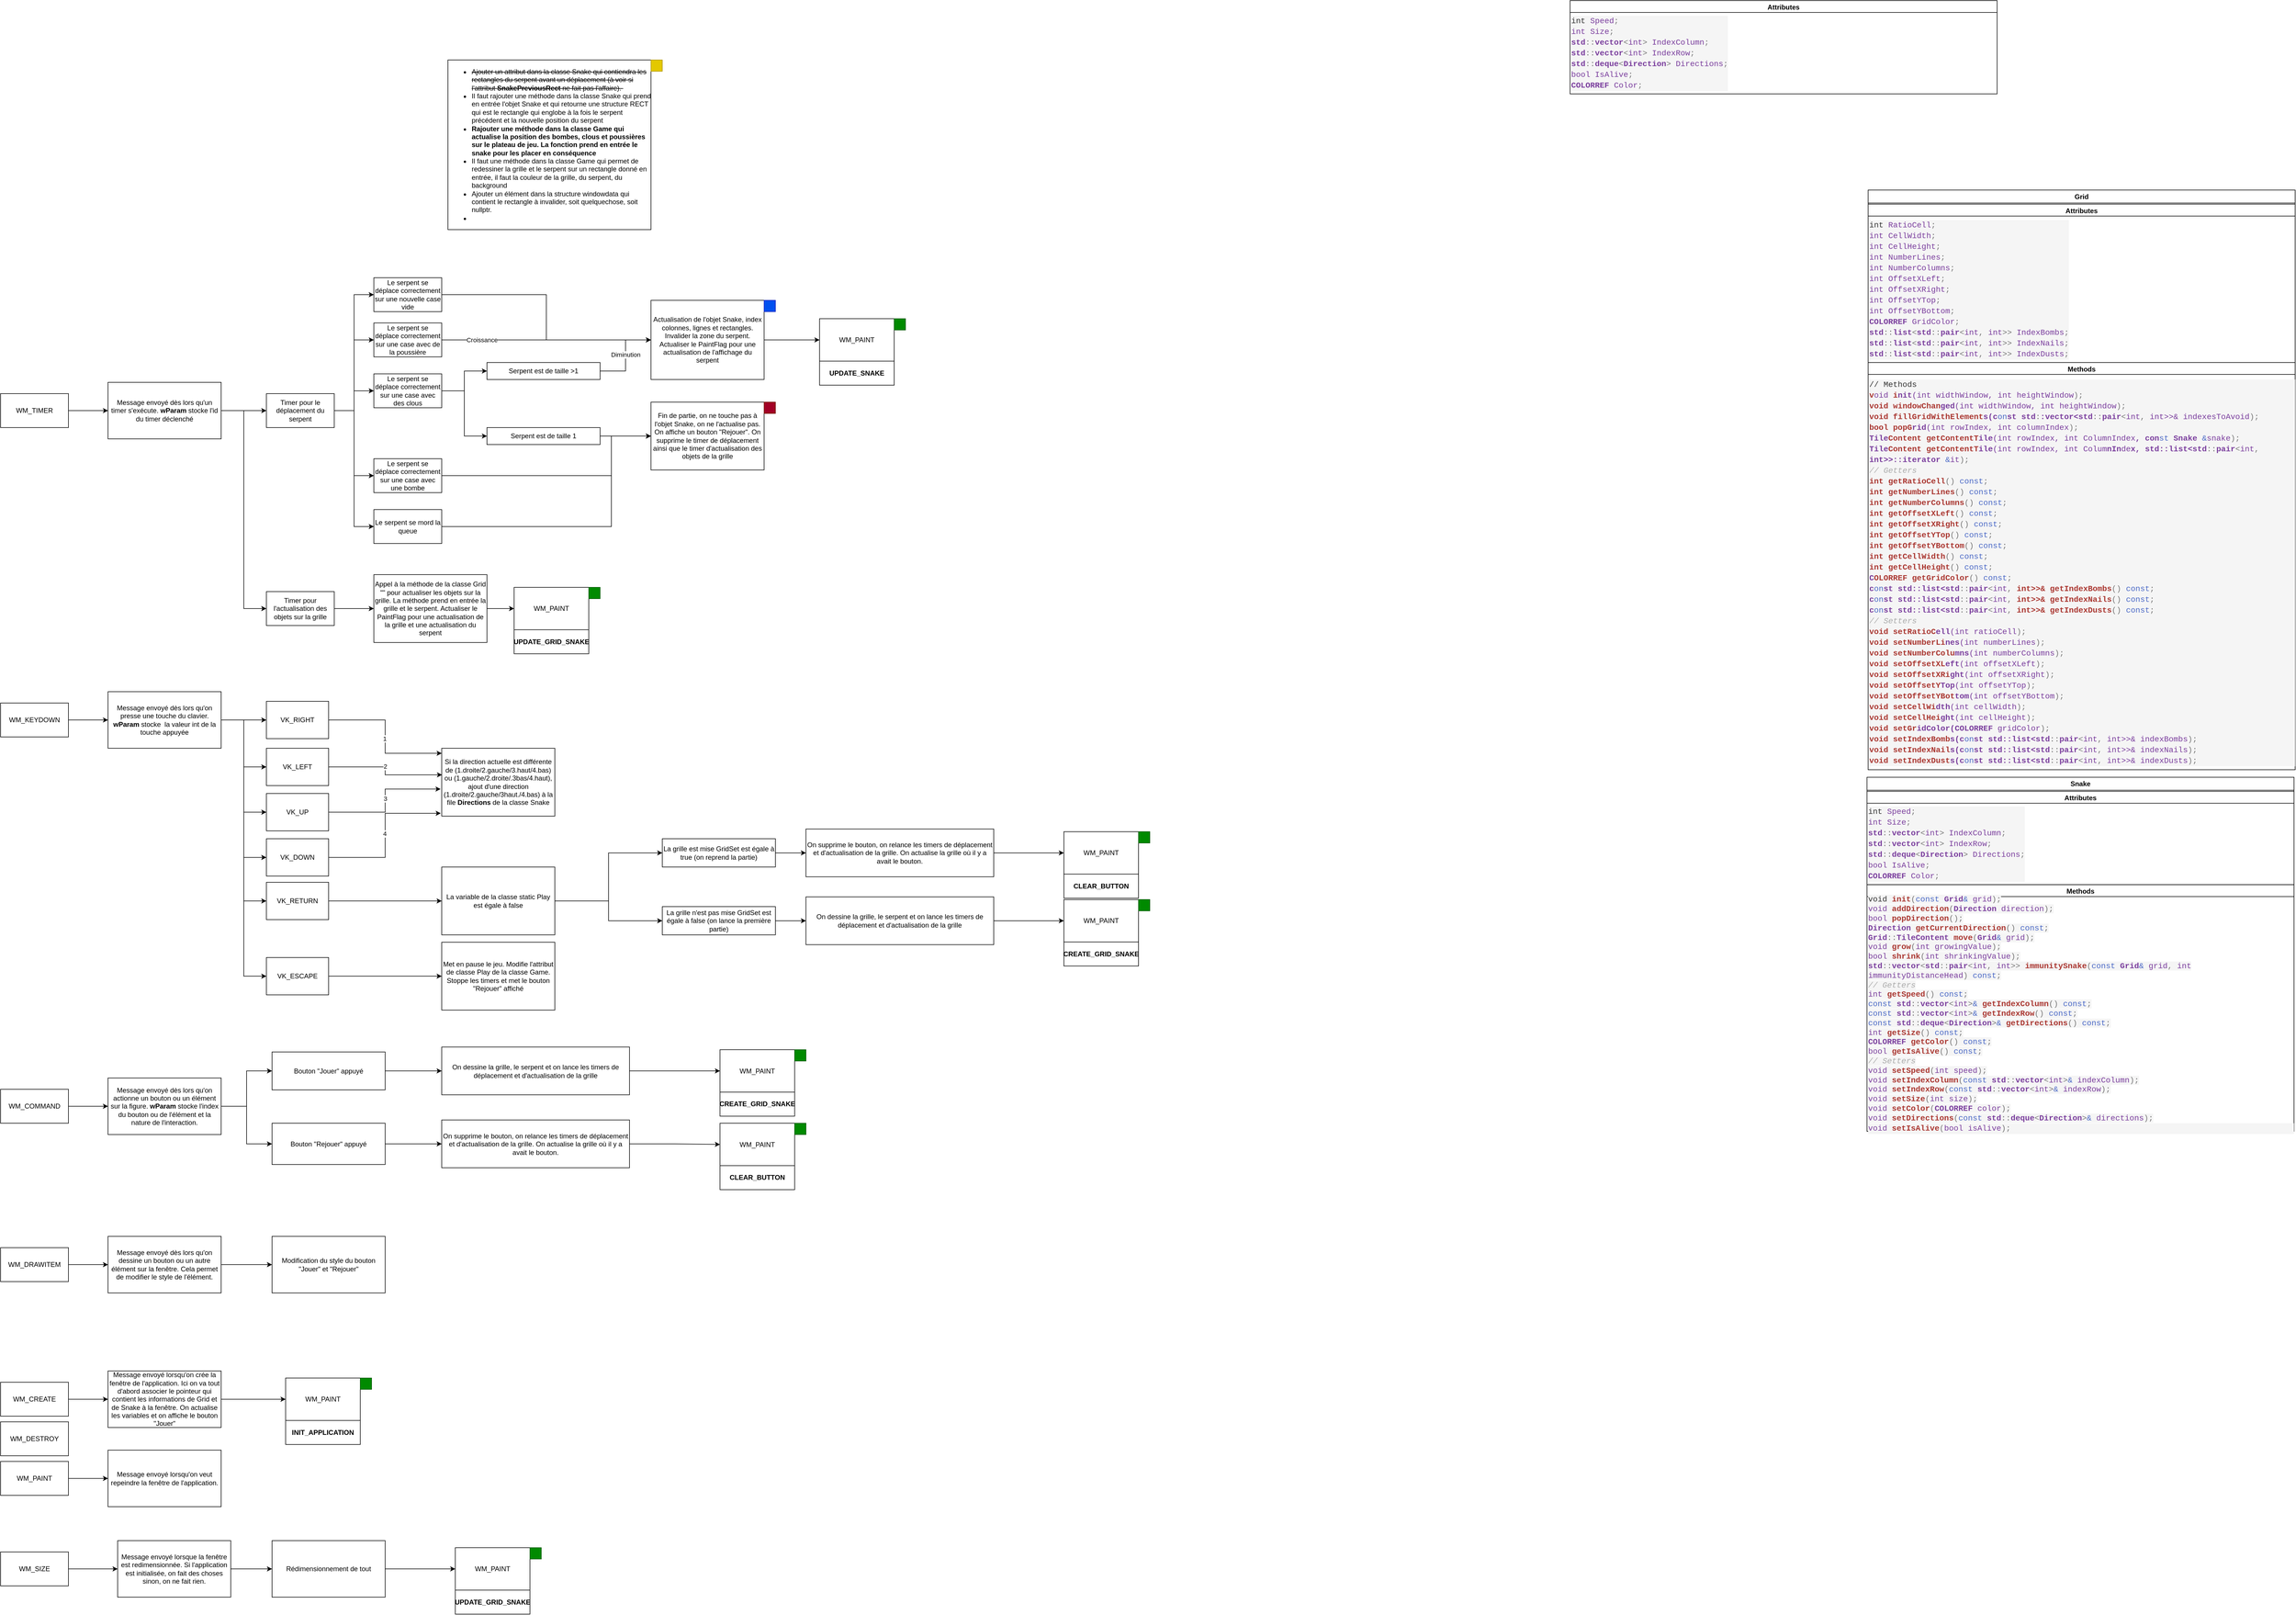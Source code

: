 <mxfile version="21.7.5" type="device">
  <diagram name="Page-1" id="18TNte03-IuhowAFzzfS">
    <mxGraphModel dx="1878" dy="2435" grid="1" gridSize="5" guides="1" tooltips="1" connect="1" arrows="1" fold="1" page="1" pageScale="1" pageWidth="827" pageHeight="1169" math="0" shadow="0">
      <root>
        <mxCell id="0" />
        <mxCell id="1" parent="0" />
        <mxCell id="yDKJZNCYH9MmNs9koKGM-11" style="edgeStyle=orthogonalEdgeStyle;rounded=0;orthogonalLoop=1;jettySize=auto;html=1;entryX=0;entryY=0.5;entryDx=0;entryDy=0;" parent="1" source="yDKJZNCYH9MmNs9koKGM-2" target="yDKJZNCYH9MmNs9koKGM-10" edge="1">
          <mxGeometry relative="1" as="geometry" />
        </mxCell>
        <mxCell id="yDKJZNCYH9MmNs9koKGM-2" value="WM_TIMER" style="rounded=0;whiteSpace=wrap;html=1;" parent="1" vertex="1">
          <mxGeometry x="420" y="590" width="120" height="60" as="geometry" />
        </mxCell>
        <mxCell id="yDKJZNCYH9MmNs9koKGM-81" style="edgeStyle=orthogonalEdgeStyle;rounded=0;orthogonalLoop=1;jettySize=auto;html=1;entryX=0;entryY=0.5;entryDx=0;entryDy=0;" parent="1" source="yDKJZNCYH9MmNs9koKGM-3" target="yDKJZNCYH9MmNs9koKGM-80" edge="1">
          <mxGeometry relative="1" as="geometry" />
        </mxCell>
        <mxCell id="yDKJZNCYH9MmNs9koKGM-3" value="WM_KEYDOWN" style="rounded=0;whiteSpace=wrap;html=1;" parent="1" vertex="1">
          <mxGeometry x="420" y="1137" width="120" height="60" as="geometry" />
        </mxCell>
        <mxCell id="Ki8eI8m7n9nbWZF0Luia-29" style="edgeStyle=orthogonalEdgeStyle;rounded=0;orthogonalLoop=1;jettySize=auto;html=1;entryX=0;entryY=0.5;entryDx=0;entryDy=0;" parent="1" source="yDKJZNCYH9MmNs9koKGM-4" target="Ki8eI8m7n9nbWZF0Luia-28" edge="1">
          <mxGeometry relative="1" as="geometry" />
        </mxCell>
        <mxCell id="yDKJZNCYH9MmNs9koKGM-4" value="WM_COMMAND" style="rounded=0;whiteSpace=wrap;html=1;" parent="1" vertex="1">
          <mxGeometry x="420" y="1820" width="120" height="60" as="geometry" />
        </mxCell>
        <mxCell id="Ki8eI8m7n9nbWZF0Luia-51" style="edgeStyle=orthogonalEdgeStyle;rounded=0;orthogonalLoop=1;jettySize=auto;html=1;entryX=0;entryY=0.5;entryDx=0;entryDy=0;" parent="1" source="yDKJZNCYH9MmNs9koKGM-5" target="Ki8eI8m7n9nbWZF0Luia-50" edge="1">
          <mxGeometry relative="1" as="geometry" />
        </mxCell>
        <mxCell id="yDKJZNCYH9MmNs9koKGM-5" value="WM_DRAWITEM" style="rounded=0;whiteSpace=wrap;html=1;" parent="1" vertex="1">
          <mxGeometry x="420" y="2100" width="120" height="60" as="geometry" />
        </mxCell>
        <mxCell id="Ki8eI8m7n9nbWZF0Luia-55" style="edgeStyle=orthogonalEdgeStyle;rounded=0;orthogonalLoop=1;jettySize=auto;html=1;entryX=0;entryY=0.5;entryDx=0;entryDy=0;" parent="1" source="yDKJZNCYH9MmNs9koKGM-6" target="Ki8eI8m7n9nbWZF0Luia-54" edge="1">
          <mxGeometry relative="1" as="geometry" />
        </mxCell>
        <mxCell id="yDKJZNCYH9MmNs9koKGM-6" value="WM_CREATE" style="rounded=0;whiteSpace=wrap;html=1;" parent="1" vertex="1">
          <mxGeometry x="420" y="2338" width="120" height="60" as="geometry" />
        </mxCell>
        <mxCell id="yDKJZNCYH9MmNs9koKGM-7" value="WM_DESTROY" style="rounded=0;whiteSpace=wrap;html=1;" parent="1" vertex="1">
          <mxGeometry x="420" y="2408" width="120" height="60" as="geometry" />
        </mxCell>
        <mxCell id="Ki8eI8m7n9nbWZF0Luia-64" style="edgeStyle=orthogonalEdgeStyle;rounded=0;orthogonalLoop=1;jettySize=auto;html=1;entryX=0;entryY=0.5;entryDx=0;entryDy=0;" parent="1" source="yDKJZNCYH9MmNs9koKGM-8" target="Ki8eI8m7n9nbWZF0Luia-63" edge="1">
          <mxGeometry relative="1" as="geometry" />
        </mxCell>
        <mxCell id="yDKJZNCYH9MmNs9koKGM-8" value="WM_PAINT" style="rounded=0;whiteSpace=wrap;html=1;" parent="1" vertex="1">
          <mxGeometry x="420" y="2478" width="120" height="60" as="geometry" />
        </mxCell>
        <mxCell id="Ki8eI8m7n9nbWZF0Luia-66" style="edgeStyle=orthogonalEdgeStyle;rounded=0;orthogonalLoop=1;jettySize=auto;html=1;entryX=0;entryY=0.5;entryDx=0;entryDy=0;" parent="1" source="yDKJZNCYH9MmNs9koKGM-9" target="Ki8eI8m7n9nbWZF0Luia-65" edge="1">
          <mxGeometry relative="1" as="geometry" />
        </mxCell>
        <mxCell id="yDKJZNCYH9MmNs9koKGM-9" value="WM_SIZE" style="rounded=0;whiteSpace=wrap;html=1;" parent="1" vertex="1">
          <mxGeometry x="420" y="2638" width="120" height="60" as="geometry" />
        </mxCell>
        <mxCell id="yDKJZNCYH9MmNs9koKGM-13" style="edgeStyle=orthogonalEdgeStyle;rounded=0;orthogonalLoop=1;jettySize=auto;html=1;entryX=0;entryY=0.5;entryDx=0;entryDy=0;" parent="1" source="yDKJZNCYH9MmNs9koKGM-10" target="yDKJZNCYH9MmNs9koKGM-12" edge="1">
          <mxGeometry relative="1" as="geometry" />
        </mxCell>
        <mxCell id="yDKJZNCYH9MmNs9koKGM-31" style="edgeStyle=orthogonalEdgeStyle;rounded=0;orthogonalLoop=1;jettySize=auto;html=1;entryX=0;entryY=0.5;entryDx=0;entryDy=0;" parent="1" source="yDKJZNCYH9MmNs9koKGM-10" target="yDKJZNCYH9MmNs9koKGM-30" edge="1">
          <mxGeometry relative="1" as="geometry" />
        </mxCell>
        <mxCell id="yDKJZNCYH9MmNs9koKGM-10" value="Message envoyé dès lors qu&#39;un timer s&#39;exécute. &lt;b&gt;wParam &lt;/b&gt;stocke l&#39;id du timer déclenché" style="rounded=0;whiteSpace=wrap;html=1;" parent="1" vertex="1">
          <mxGeometry x="610" y="570" width="200" height="100" as="geometry" />
        </mxCell>
        <mxCell id="yDKJZNCYH9MmNs9koKGM-15" style="edgeStyle=orthogonalEdgeStyle;rounded=0;orthogonalLoop=1;jettySize=auto;html=1;entryX=0;entryY=0.5;entryDx=0;entryDy=0;" parent="1" source="yDKJZNCYH9MmNs9koKGM-12" target="yDKJZNCYH9MmNs9koKGM-14" edge="1">
          <mxGeometry relative="1" as="geometry" />
        </mxCell>
        <mxCell id="yDKJZNCYH9MmNs9koKGM-19" style="edgeStyle=orthogonalEdgeStyle;rounded=0;orthogonalLoop=1;jettySize=auto;html=1;entryX=0;entryY=0.5;entryDx=0;entryDy=0;" parent="1" source="yDKJZNCYH9MmNs9koKGM-12" target="yDKJZNCYH9MmNs9koKGM-18" edge="1">
          <mxGeometry relative="1" as="geometry" />
        </mxCell>
        <mxCell id="yDKJZNCYH9MmNs9koKGM-23" style="edgeStyle=orthogonalEdgeStyle;rounded=0;orthogonalLoop=1;jettySize=auto;html=1;entryX=0;entryY=0.5;entryDx=0;entryDy=0;" parent="1" source="yDKJZNCYH9MmNs9koKGM-12" target="yDKJZNCYH9MmNs9koKGM-22" edge="1">
          <mxGeometry relative="1" as="geometry" />
        </mxCell>
        <mxCell id="yDKJZNCYH9MmNs9koKGM-56" style="edgeStyle=orthogonalEdgeStyle;rounded=0;orthogonalLoop=1;jettySize=auto;html=1;entryX=0;entryY=0.5;entryDx=0;entryDy=0;" parent="1" source="yDKJZNCYH9MmNs9koKGM-12" target="yDKJZNCYH9MmNs9koKGM-16" edge="1">
          <mxGeometry relative="1" as="geometry" />
        </mxCell>
        <mxCell id="yDKJZNCYH9MmNs9koKGM-60" style="edgeStyle=orthogonalEdgeStyle;rounded=0;orthogonalLoop=1;jettySize=auto;html=1;entryX=0;entryY=0.5;entryDx=0;entryDy=0;" parent="1" source="yDKJZNCYH9MmNs9koKGM-12" target="yDKJZNCYH9MmNs9koKGM-20" edge="1">
          <mxGeometry relative="1" as="geometry" />
        </mxCell>
        <mxCell id="yDKJZNCYH9MmNs9koKGM-12" value="Timer pour le déplacement du serpent" style="rounded=0;whiteSpace=wrap;html=1;" parent="1" vertex="1">
          <mxGeometry x="890" y="590" width="120" height="60" as="geometry" />
        </mxCell>
        <mxCell id="yDKJZNCYH9MmNs9koKGM-64" style="edgeStyle=orthogonalEdgeStyle;rounded=0;orthogonalLoop=1;jettySize=auto;html=1;entryX=0;entryY=0.5;entryDx=0;entryDy=0;" parent="1" source="yDKJZNCYH9MmNs9koKGM-14" target="yDKJZNCYH9MmNs9koKGM-44" edge="1">
          <mxGeometry relative="1" as="geometry" />
        </mxCell>
        <mxCell id="yDKJZNCYH9MmNs9koKGM-14" value="Le serpent se déplace correctement sur une nouvelle case vide" style="rounded=0;whiteSpace=wrap;html=1;" parent="1" vertex="1">
          <mxGeometry x="1080" y="385" width="120" height="60" as="geometry" />
        </mxCell>
        <mxCell id="yDKJZNCYH9MmNs9koKGM-61" style="edgeStyle=orthogonalEdgeStyle;rounded=0;orthogonalLoop=1;jettySize=auto;html=1;entryX=0;entryY=0.5;entryDx=0;entryDy=0;" parent="1" source="yDKJZNCYH9MmNs9koKGM-16" target="yDKJZNCYH9MmNs9koKGM-26" edge="1">
          <mxGeometry relative="1" as="geometry">
            <Array as="points">
              <mxPoint x="1500" y="735" />
              <mxPoint x="1500" y="665" />
            </Array>
          </mxGeometry>
        </mxCell>
        <mxCell id="yDKJZNCYH9MmNs9koKGM-16" value="Le serpent se déplace correctement sur une case avec une bombe" style="rounded=0;whiteSpace=wrap;html=1;" parent="1" vertex="1">
          <mxGeometry x="1080" y="705" width="120" height="60" as="geometry" />
        </mxCell>
        <mxCell id="yDKJZNCYH9MmNs9koKGM-33" style="edgeStyle=orthogonalEdgeStyle;rounded=0;orthogonalLoop=1;jettySize=auto;html=1;entryX=0;entryY=0.5;entryDx=0;entryDy=0;" parent="1" source="yDKJZNCYH9MmNs9koKGM-18" target="yDKJZNCYH9MmNs9koKGM-32" edge="1">
          <mxGeometry relative="1" as="geometry" />
        </mxCell>
        <mxCell id="yDKJZNCYH9MmNs9koKGM-35" style="edgeStyle=orthogonalEdgeStyle;rounded=0;orthogonalLoop=1;jettySize=auto;html=1;entryX=0;entryY=0.5;entryDx=0;entryDy=0;" parent="1" source="yDKJZNCYH9MmNs9koKGM-18" target="yDKJZNCYH9MmNs9koKGM-34" edge="1">
          <mxGeometry relative="1" as="geometry" />
        </mxCell>
        <mxCell id="yDKJZNCYH9MmNs9koKGM-18" value="Le serpent se déplace correctement sur une case avec des clous" style="rounded=0;whiteSpace=wrap;html=1;" parent="1" vertex="1">
          <mxGeometry x="1080" y="555" width="120" height="60" as="geometry" />
        </mxCell>
        <mxCell id="yDKJZNCYH9MmNs9koKGM-45" style="edgeStyle=orthogonalEdgeStyle;rounded=0;orthogonalLoop=1;jettySize=auto;html=1;entryX=0;entryY=0.5;entryDx=0;entryDy=0;" parent="1" source="yDKJZNCYH9MmNs9koKGM-20" target="yDKJZNCYH9MmNs9koKGM-44" edge="1">
          <mxGeometry relative="1" as="geometry" />
        </mxCell>
        <mxCell id="yDKJZNCYH9MmNs9koKGM-65" value="Croissance" style="edgeLabel;html=1;align=center;verticalAlign=middle;resizable=0;points=[];" parent="yDKJZNCYH9MmNs9koKGM-45" vertex="1" connectable="0">
          <mxGeometry x="-0.619" relative="1" as="geometry">
            <mxPoint as="offset" />
          </mxGeometry>
        </mxCell>
        <mxCell id="yDKJZNCYH9MmNs9koKGM-20" value="Le serpent se déplace correctement sur une case avec de la poussière" style="rounded=0;whiteSpace=wrap;html=1;" parent="1" vertex="1">
          <mxGeometry x="1080" y="465" width="120" height="60" as="geometry" />
        </mxCell>
        <mxCell id="yDKJZNCYH9MmNs9koKGM-62" style="edgeStyle=orthogonalEdgeStyle;rounded=0;orthogonalLoop=1;jettySize=auto;html=1;entryX=0;entryY=0.5;entryDx=0;entryDy=0;" parent="1" source="yDKJZNCYH9MmNs9koKGM-22" target="yDKJZNCYH9MmNs9koKGM-26" edge="1">
          <mxGeometry relative="1" as="geometry">
            <Array as="points">
              <mxPoint x="1500" y="825" />
              <mxPoint x="1500" y="665" />
            </Array>
          </mxGeometry>
        </mxCell>
        <mxCell id="yDKJZNCYH9MmNs9koKGM-22" value="Le serpent se mord la queue" style="rounded=0;whiteSpace=wrap;html=1;" parent="1" vertex="1">
          <mxGeometry x="1080" y="795" width="120" height="60" as="geometry" />
        </mxCell>
        <mxCell id="yDKJZNCYH9MmNs9koKGM-26" value="Fin de partie, on ne touche pas à l&#39;objet Snake, on ne l&#39;actualise pas. On affiche un bouton &quot;Rejouer&quot;. On supprime le timer de déplacement ainsi que le timer d&#39;actualisation des objets de la grille" style="rounded=0;whiteSpace=wrap;html=1;" parent="1" vertex="1">
          <mxGeometry x="1570" y="605" width="200" height="120" as="geometry" />
        </mxCell>
        <mxCell id="yDKJZNCYH9MmNs9koKGM-73" style="edgeStyle=orthogonalEdgeStyle;rounded=0;orthogonalLoop=1;jettySize=auto;html=1;entryX=0;entryY=0.5;entryDx=0;entryDy=0;" parent="1" source="yDKJZNCYH9MmNs9koKGM-30" target="yDKJZNCYH9MmNs9koKGM-72" edge="1">
          <mxGeometry relative="1" as="geometry" />
        </mxCell>
        <mxCell id="yDKJZNCYH9MmNs9koKGM-30" value="Timer pour l&#39;actualisation des objets sur la grille" style="rounded=0;whiteSpace=wrap;html=1;" parent="1" vertex="1">
          <mxGeometry x="890" y="940" width="120" height="60" as="geometry" />
        </mxCell>
        <mxCell id="yDKJZNCYH9MmNs9koKGM-57" style="edgeStyle=orthogonalEdgeStyle;rounded=0;orthogonalLoop=1;jettySize=auto;html=1;entryX=0;entryY=0.5;entryDx=0;entryDy=0;" parent="1" source="yDKJZNCYH9MmNs9koKGM-32" target="yDKJZNCYH9MmNs9koKGM-26" edge="1">
          <mxGeometry relative="1" as="geometry" />
        </mxCell>
        <mxCell id="yDKJZNCYH9MmNs9koKGM-32" value="Serpent est de taille 1" style="rounded=0;whiteSpace=wrap;html=1;" parent="1" vertex="1">
          <mxGeometry x="1280" y="650" width="200" height="30" as="geometry" />
        </mxCell>
        <mxCell id="yDKJZNCYH9MmNs9koKGM-63" style="edgeStyle=orthogonalEdgeStyle;rounded=0;orthogonalLoop=1;jettySize=auto;html=1;entryX=0;entryY=0.5;entryDx=0;entryDy=0;" parent="1" source="yDKJZNCYH9MmNs9koKGM-34" target="yDKJZNCYH9MmNs9koKGM-44" edge="1">
          <mxGeometry relative="1" as="geometry" />
        </mxCell>
        <mxCell id="yDKJZNCYH9MmNs9koKGM-66" value="Diminution" style="edgeLabel;html=1;align=center;verticalAlign=middle;resizable=0;points=[];" parent="yDKJZNCYH9MmNs9koKGM-63" vertex="1" connectable="0">
          <mxGeometry x="0.023" relative="1" as="geometry">
            <mxPoint as="offset" />
          </mxGeometry>
        </mxCell>
        <mxCell id="yDKJZNCYH9MmNs9koKGM-34" value="Serpent est de taille &amp;gt;1" style="rounded=0;whiteSpace=wrap;html=1;" parent="1" vertex="1">
          <mxGeometry x="1280" y="535" width="200" height="30" as="geometry" />
        </mxCell>
        <mxCell id="yDKJZNCYH9MmNs9koKGM-40" value="" style="rounded=0;whiteSpace=wrap;html=1;fillColor=#a20025;fontColor=#ffffff;strokeColor=#6F0000;" parent="1" vertex="1">
          <mxGeometry x="1770" y="605" width="20" height="20" as="geometry" />
        </mxCell>
        <mxCell id="yDKJZNCYH9MmNs9koKGM-68" style="edgeStyle=orthogonalEdgeStyle;rounded=0;orthogonalLoop=1;jettySize=auto;html=1;entryX=0;entryY=0.5;entryDx=0;entryDy=0;" parent="1" source="yDKJZNCYH9MmNs9koKGM-44" target="yDKJZNCYH9MmNs9koKGM-67" edge="1">
          <mxGeometry relative="1" as="geometry" />
        </mxCell>
        <mxCell id="yDKJZNCYH9MmNs9koKGM-44" value="Actualisation de l&#39;objet Snake, index colonnes, lignes et rectangles. Invalider la zone du serpent. Actualiser le PaintFlag pour une actualisation de l&#39;affichage du serpent" style="rounded=0;whiteSpace=wrap;html=1;" parent="1" vertex="1">
          <mxGeometry x="1570" y="425" width="200" height="140" as="geometry" />
        </mxCell>
        <mxCell id="yDKJZNCYH9MmNs9koKGM-46" value="&lt;ul&gt;&lt;li&gt;&lt;strike&gt;Ajouter un attribut dans la classe Snake qui contiendra les rectangles du serpent avant un déplacement (à voir si l&#39;attribut &lt;b&gt;SnakePreviousRect &lt;/b&gt;ne fait pas l&#39;affaire).&amp;nbsp;&lt;/strike&gt;&lt;/li&gt;&lt;li&gt;Il faut rajouter une méthode dans la classe Snake qui prend en entrée l&#39;objet Snake et qui retourne une structure RECT qui est le rectangle qui englobe à la fois le serpent précédent et la nouvelle position du serpent&lt;/li&gt;&lt;li&gt;&lt;b&gt;Rajouter une méthode dans la classe Game qui actualise la position des bombes, clous et poussières sur le plateau de jeu. La fonction prend en entrée le snake pour les placer en conséquence&lt;/b&gt;&lt;/li&gt;&lt;li&gt;Il faut une méthode dans la classe Game qui permet de redessiner la grille et le serpent sur un rectangle donné en entrée, il faut la couleur de la grille, du serpent, du background&lt;/li&gt;&lt;li&gt;Ajouter un élément dans la structure windowdata qui contient le rectangle à invalider, soit quelquechose, soit nullptr.&lt;/li&gt;&lt;li&gt;&lt;br&gt;&lt;/li&gt;&lt;/ul&gt;" style="rounded=0;whiteSpace=wrap;html=1;align=left;" parent="1" vertex="1">
          <mxGeometry x="1211" width="359" height="300" as="geometry" />
        </mxCell>
        <mxCell id="yDKJZNCYH9MmNs9koKGM-47" value="" style="rounded=0;whiteSpace=wrap;html=1;fillColor=#e3c800;fontColor=#000000;strokeColor=#B09500;" parent="1" vertex="1">
          <mxGeometry x="1570" width="20" height="20" as="geometry" />
        </mxCell>
        <mxCell id="yDKJZNCYH9MmNs9koKGM-50" value="" style="rounded=0;whiteSpace=wrap;html=1;fillColor=#0050ef;fontColor=#ffffff;strokeColor=#001DBC;" parent="1" vertex="1">
          <mxGeometry x="1770" y="425" width="20" height="20" as="geometry" />
        </mxCell>
        <mxCell id="yDKJZNCYH9MmNs9koKGM-67" value="WM_PAINT" style="rounded=0;whiteSpace=wrap;html=1;" parent="1" vertex="1">
          <mxGeometry x="1868" y="457.5" width="132" height="75" as="geometry" />
        </mxCell>
        <mxCell id="yDKJZNCYH9MmNs9koKGM-69" value="" style="rounded=0;whiteSpace=wrap;html=1;fillColor=#008a00;fontColor=#ffffff;strokeColor=#005700;" parent="1" vertex="1">
          <mxGeometry x="2000" y="457.5" width="20" height="20" as="geometry" />
        </mxCell>
        <mxCell id="yDKJZNCYH9MmNs9koKGM-76" style="edgeStyle=orthogonalEdgeStyle;rounded=0;orthogonalLoop=1;jettySize=auto;html=1;entryX=0;entryY=0.5;entryDx=0;entryDy=0;" parent="1" source="yDKJZNCYH9MmNs9koKGM-72" target="yDKJZNCYH9MmNs9koKGM-74" edge="1">
          <mxGeometry relative="1" as="geometry" />
        </mxCell>
        <mxCell id="yDKJZNCYH9MmNs9koKGM-72" value="Appel à la méthode de la classe Grid &quot;&quot; pour actualiser les objets sur la grille. La méthode prend en entrée la grille et le serpent. Actualiser le PaintFlag pour une actualisation de la grille et une actualisation du serpent" style="rounded=0;whiteSpace=wrap;html=1;" parent="1" vertex="1">
          <mxGeometry x="1080" y="910" width="200" height="120" as="geometry" />
        </mxCell>
        <mxCell id="yDKJZNCYH9MmNs9koKGM-74" value="WM_PAINT" style="rounded=0;whiteSpace=wrap;html=1;" parent="1" vertex="1">
          <mxGeometry x="1328" y="932.5" width="132" height="75" as="geometry" />
        </mxCell>
        <mxCell id="yDKJZNCYH9MmNs9koKGM-75" value="" style="rounded=0;whiteSpace=wrap;html=1;fillColor=#008a00;fontColor=#ffffff;strokeColor=#005700;" parent="1" vertex="1">
          <mxGeometry x="1460" y="932.5" width="20" height="20" as="geometry" />
        </mxCell>
        <mxCell id="yDKJZNCYH9MmNs9koKGM-77" value="&lt;b&gt;UPDATE_SNAKE&lt;/b&gt;" style="rounded=0;whiteSpace=wrap;html=1;" parent="1" vertex="1">
          <mxGeometry x="1868" y="532.5" width="132" height="42.5" as="geometry" />
        </mxCell>
        <mxCell id="yDKJZNCYH9MmNs9koKGM-78" value="&lt;b&gt;UPDATE_GRID_SNAKE&lt;/b&gt;" style="rounded=0;whiteSpace=wrap;html=1;" parent="1" vertex="1">
          <mxGeometry x="1328" y="1007.5" width="132" height="42.5" as="geometry" />
        </mxCell>
        <mxCell id="yDKJZNCYH9MmNs9koKGM-88" style="edgeStyle=orthogonalEdgeStyle;rounded=0;orthogonalLoop=1;jettySize=auto;html=1;entryX=0;entryY=0.5;entryDx=0;entryDy=0;" parent="1" source="yDKJZNCYH9MmNs9koKGM-80" target="yDKJZNCYH9MmNs9koKGM-82" edge="1">
          <mxGeometry relative="1" as="geometry" />
        </mxCell>
        <mxCell id="yDKJZNCYH9MmNs9koKGM-89" style="edgeStyle=orthogonalEdgeStyle;rounded=0;orthogonalLoop=1;jettySize=auto;html=1;entryX=0;entryY=0.5;entryDx=0;entryDy=0;" parent="1" source="yDKJZNCYH9MmNs9koKGM-80" target="yDKJZNCYH9MmNs9koKGM-83" edge="1">
          <mxGeometry relative="1" as="geometry" />
        </mxCell>
        <mxCell id="yDKJZNCYH9MmNs9koKGM-90" style="edgeStyle=orthogonalEdgeStyle;rounded=0;orthogonalLoop=1;jettySize=auto;html=1;entryX=0;entryY=0.5;entryDx=0;entryDy=0;" parent="1" source="yDKJZNCYH9MmNs9koKGM-80" target="yDKJZNCYH9MmNs9koKGM-84" edge="1">
          <mxGeometry relative="1" as="geometry" />
        </mxCell>
        <mxCell id="yDKJZNCYH9MmNs9koKGM-91" style="edgeStyle=orthogonalEdgeStyle;rounded=0;orthogonalLoop=1;jettySize=auto;html=1;entryX=0;entryY=0.5;entryDx=0;entryDy=0;" parent="1" source="yDKJZNCYH9MmNs9koKGM-80" target="yDKJZNCYH9MmNs9koKGM-85" edge="1">
          <mxGeometry relative="1" as="geometry" />
        </mxCell>
        <mxCell id="yDKJZNCYH9MmNs9koKGM-92" style="edgeStyle=orthogonalEdgeStyle;rounded=0;orthogonalLoop=1;jettySize=auto;html=1;entryX=0;entryY=0.5;entryDx=0;entryDy=0;" parent="1" source="yDKJZNCYH9MmNs9koKGM-80" target="yDKJZNCYH9MmNs9koKGM-86" edge="1">
          <mxGeometry relative="1" as="geometry" />
        </mxCell>
        <mxCell id="yDKJZNCYH9MmNs9koKGM-93" style="edgeStyle=orthogonalEdgeStyle;rounded=0;orthogonalLoop=1;jettySize=auto;html=1;entryX=0;entryY=0.5;entryDx=0;entryDy=0;" parent="1" source="yDKJZNCYH9MmNs9koKGM-80" target="yDKJZNCYH9MmNs9koKGM-87" edge="1">
          <mxGeometry relative="1" as="geometry" />
        </mxCell>
        <mxCell id="yDKJZNCYH9MmNs9koKGM-80" value="Message envoyé dès lors qu&#39;on presse une touche du clavier. &lt;b&gt;wParam &lt;/b&gt;stocke&amp;nbsp; la valeur int de la touche appuyée" style="rounded=0;whiteSpace=wrap;html=1;" parent="1" vertex="1">
          <mxGeometry x="610" y="1117" width="200" height="100" as="geometry" />
        </mxCell>
        <mxCell id="yDKJZNCYH9MmNs9koKGM-95" style="edgeStyle=orthogonalEdgeStyle;rounded=0;orthogonalLoop=1;jettySize=auto;html=1;entryX=0;entryY=0.074;entryDx=0;entryDy=0;entryPerimeter=0;" parent="1" source="yDKJZNCYH9MmNs9koKGM-82" target="yDKJZNCYH9MmNs9koKGM-94" edge="1">
          <mxGeometry relative="1" as="geometry" />
        </mxCell>
        <mxCell id="Ki8eI8m7n9nbWZF0Luia-5" value="1" style="edgeLabel;html=1;align=center;verticalAlign=middle;resizable=0;points=[];" parent="yDKJZNCYH9MmNs9koKGM-95" vertex="1" connectable="0">
          <mxGeometry x="0.027" y="-1" relative="1" as="geometry">
            <mxPoint as="offset" />
          </mxGeometry>
        </mxCell>
        <mxCell id="yDKJZNCYH9MmNs9koKGM-82" value="VK_RIGHT" style="rounded=0;whiteSpace=wrap;html=1;" parent="1" vertex="1">
          <mxGeometry x="890" y="1134" width="110" height="66" as="geometry" />
        </mxCell>
        <mxCell id="Ki8eI8m7n9nbWZF0Luia-2" style="edgeStyle=orthogonalEdgeStyle;rounded=0;orthogonalLoop=1;jettySize=auto;html=1;entryX=0.003;entryY=0.392;entryDx=0;entryDy=0;entryPerimeter=0;" parent="1" source="yDKJZNCYH9MmNs9koKGM-83" target="yDKJZNCYH9MmNs9koKGM-94" edge="1">
          <mxGeometry relative="1" as="geometry" />
        </mxCell>
        <mxCell id="Ki8eI8m7n9nbWZF0Luia-6" value="2" style="edgeLabel;html=1;align=center;verticalAlign=middle;resizable=0;points=[];" parent="Ki8eI8m7n9nbWZF0Luia-2" vertex="1" connectable="0">
          <mxGeometry x="-0.074" y="1" relative="1" as="geometry">
            <mxPoint as="offset" />
          </mxGeometry>
        </mxCell>
        <mxCell id="yDKJZNCYH9MmNs9koKGM-83" value="VK_LEFT" style="rounded=0;whiteSpace=wrap;html=1;" parent="1" vertex="1">
          <mxGeometry x="890" y="1217" width="110" height="66" as="geometry" />
        </mxCell>
        <mxCell id="Ki8eI8m7n9nbWZF0Luia-3" style="edgeStyle=orthogonalEdgeStyle;rounded=0;orthogonalLoop=1;jettySize=auto;html=1;entryX=-0.01;entryY=0.601;entryDx=0;entryDy=0;entryPerimeter=0;" parent="1" source="yDKJZNCYH9MmNs9koKGM-84" target="yDKJZNCYH9MmNs9koKGM-94" edge="1">
          <mxGeometry relative="1" as="geometry" />
        </mxCell>
        <mxCell id="Ki8eI8m7n9nbWZF0Luia-7" value="3" style="edgeLabel;html=1;align=center;verticalAlign=middle;resizable=0;points=[];" parent="Ki8eI8m7n9nbWZF0Luia-3" vertex="1" connectable="0">
          <mxGeometry x="0.041" relative="1" as="geometry">
            <mxPoint as="offset" />
          </mxGeometry>
        </mxCell>
        <mxCell id="yDKJZNCYH9MmNs9koKGM-84" value="VK_UP" style="rounded=0;whiteSpace=wrap;html=1;" parent="1" vertex="1">
          <mxGeometry x="890" y="1297" width="110" height="66" as="geometry" />
        </mxCell>
        <mxCell id="Ki8eI8m7n9nbWZF0Luia-4" style="edgeStyle=orthogonalEdgeStyle;rounded=0;orthogonalLoop=1;jettySize=auto;html=1;entryX=-0.008;entryY=0.958;entryDx=0;entryDy=0;entryPerimeter=0;" parent="1" source="yDKJZNCYH9MmNs9koKGM-85" target="yDKJZNCYH9MmNs9koKGM-94" edge="1">
          <mxGeometry relative="1" as="geometry">
            <Array as="points">
              <mxPoint x="1100" y="1410" />
              <mxPoint x="1100" y="1332" />
            </Array>
          </mxGeometry>
        </mxCell>
        <mxCell id="Ki8eI8m7n9nbWZF0Luia-8" value="4" style="edgeLabel;html=1;align=center;verticalAlign=middle;resizable=0;points=[];" parent="Ki8eI8m7n9nbWZF0Luia-4" vertex="1" connectable="0">
          <mxGeometry x="0.032" y="1" relative="1" as="geometry">
            <mxPoint as="offset" />
          </mxGeometry>
        </mxCell>
        <mxCell id="yDKJZNCYH9MmNs9koKGM-85" value="VK_DOWN" style="rounded=0;whiteSpace=wrap;html=1;" parent="1" vertex="1">
          <mxGeometry x="890" y="1377" width="110" height="66" as="geometry" />
        </mxCell>
        <mxCell id="Ki8eI8m7n9nbWZF0Luia-10" style="edgeStyle=orthogonalEdgeStyle;rounded=0;orthogonalLoop=1;jettySize=auto;html=1;entryX=0;entryY=0.5;entryDx=0;entryDy=0;" parent="1" source="yDKJZNCYH9MmNs9koKGM-86" target="Ki8eI8m7n9nbWZF0Luia-9" edge="1">
          <mxGeometry relative="1" as="geometry" />
        </mxCell>
        <mxCell id="yDKJZNCYH9MmNs9koKGM-86" value="VK_RETURN" style="rounded=0;whiteSpace=wrap;html=1;" parent="1" vertex="1">
          <mxGeometry x="890" y="1454" width="110" height="66" as="geometry" />
        </mxCell>
        <mxCell id="Ki8eI8m7n9nbWZF0Luia-12" style="edgeStyle=orthogonalEdgeStyle;rounded=0;orthogonalLoop=1;jettySize=auto;html=1;entryX=0;entryY=0.5;entryDx=0;entryDy=0;" parent="1" source="yDKJZNCYH9MmNs9koKGM-87" target="Ki8eI8m7n9nbWZF0Luia-11" edge="1">
          <mxGeometry relative="1" as="geometry" />
        </mxCell>
        <mxCell id="yDKJZNCYH9MmNs9koKGM-87" value="VK_ESCAPE" style="rounded=0;whiteSpace=wrap;html=1;" parent="1" vertex="1">
          <mxGeometry x="890" y="1587" width="110" height="66" as="geometry" />
        </mxCell>
        <mxCell id="yDKJZNCYH9MmNs9koKGM-94" value="Si la direction actuelle est différente de (1.droite/2.gauche/3.haut/4.bas) ou (1.gauche/2.droite/.3bas/4.haut), ajout d&#39;une direction (1.droite/2.gauche/3haut./4.bas) à la file &lt;b&gt;Directions &lt;/b&gt;de la classe Snake" style="rounded=0;whiteSpace=wrap;html=1;" parent="1" vertex="1">
          <mxGeometry x="1200" y="1217" width="200" height="120" as="geometry" />
        </mxCell>
        <mxCell id="Ki8eI8m7n9nbWZF0Luia-14" style="edgeStyle=orthogonalEdgeStyle;rounded=0;orthogonalLoop=1;jettySize=auto;html=1;entryX=0;entryY=0.5;entryDx=0;entryDy=0;" parent="1" source="Ki8eI8m7n9nbWZF0Luia-9" target="Ki8eI8m7n9nbWZF0Luia-13" edge="1">
          <mxGeometry relative="1" as="geometry">
            <mxPoint x="1500" y="1487" as="targetPoint" />
          </mxGeometry>
        </mxCell>
        <mxCell id="Ki8eI8m7n9nbWZF0Luia-16" style="edgeStyle=orthogonalEdgeStyle;rounded=0;orthogonalLoop=1;jettySize=auto;html=1;entryX=0;entryY=0.5;entryDx=0;entryDy=0;" parent="1" source="Ki8eI8m7n9nbWZF0Luia-9" target="Ki8eI8m7n9nbWZF0Luia-15" edge="1">
          <mxGeometry relative="1" as="geometry" />
        </mxCell>
        <mxCell id="Ki8eI8m7n9nbWZF0Luia-9" value="La variable de la classe static Play est égale à false" style="rounded=0;whiteSpace=wrap;html=1;" parent="1" vertex="1">
          <mxGeometry x="1200" y="1427" width="200" height="120" as="geometry" />
        </mxCell>
        <mxCell id="Ki8eI8m7n9nbWZF0Luia-11" value="Met en pause le jeu. Modifie l&#39;attribut de classe Play de la classe Game. Stoppe les timers et met le bouton &quot;Rejouer&quot; affiché" style="rounded=0;whiteSpace=wrap;html=1;" parent="1" vertex="1">
          <mxGeometry x="1200" y="1560" width="200" height="120" as="geometry" />
        </mxCell>
        <mxCell id="Ki8eI8m7n9nbWZF0Luia-18" style="edgeStyle=orthogonalEdgeStyle;rounded=0;orthogonalLoop=1;jettySize=auto;html=1;entryX=0;entryY=0.5;entryDx=0;entryDy=0;" parent="1" source="Ki8eI8m7n9nbWZF0Luia-13" target="Ki8eI8m7n9nbWZF0Luia-17" edge="1">
          <mxGeometry relative="1" as="geometry" />
        </mxCell>
        <mxCell id="Ki8eI8m7n9nbWZF0Luia-13" value="La grille est mise GridSet est égale à true (on reprend la partie)" style="rounded=0;whiteSpace=wrap;html=1;" parent="1" vertex="1">
          <mxGeometry x="1590" y="1377" width="200" height="50" as="geometry" />
        </mxCell>
        <mxCell id="Ki8eI8m7n9nbWZF0Luia-22" style="edgeStyle=orthogonalEdgeStyle;rounded=0;orthogonalLoop=1;jettySize=auto;html=1;entryX=0;entryY=0.5;entryDx=0;entryDy=0;" parent="1" source="Ki8eI8m7n9nbWZF0Luia-15" target="Ki8eI8m7n9nbWZF0Luia-21" edge="1">
          <mxGeometry relative="1" as="geometry" />
        </mxCell>
        <mxCell id="Ki8eI8m7n9nbWZF0Luia-15" value="La grille n&#39;est pas mise GridSet est égale à false (on lance la première partie)" style="rounded=0;whiteSpace=wrap;html=1;" parent="1" vertex="1">
          <mxGeometry x="1590" y="1497" width="200" height="50" as="geometry" />
        </mxCell>
        <mxCell id="Ki8eI8m7n9nbWZF0Luia-45" style="edgeStyle=orthogonalEdgeStyle;rounded=0;orthogonalLoop=1;jettySize=auto;html=1;entryX=0;entryY=0.5;entryDx=0;entryDy=0;" parent="1" source="Ki8eI8m7n9nbWZF0Luia-17" target="Ki8eI8m7n9nbWZF0Luia-42" edge="1">
          <mxGeometry relative="1" as="geometry" />
        </mxCell>
        <mxCell id="Ki8eI8m7n9nbWZF0Luia-17" value="On supprime le bouton, on relance les timers de déplacement et d&#39;actualisation de la grille. On actualise la grille où il y a avait le bouton." style="rounded=0;whiteSpace=wrap;html=1;" parent="1" vertex="1">
          <mxGeometry x="1844" y="1359.75" width="332" height="84.5" as="geometry" />
        </mxCell>
        <mxCell id="Ki8eI8m7n9nbWZF0Luia-27" style="edgeStyle=orthogonalEdgeStyle;rounded=0;orthogonalLoop=1;jettySize=auto;html=1;entryX=0;entryY=0.5;entryDx=0;entryDy=0;" parent="1" source="Ki8eI8m7n9nbWZF0Luia-21" target="Ki8eI8m7n9nbWZF0Luia-23" edge="1">
          <mxGeometry relative="1" as="geometry" />
        </mxCell>
        <mxCell id="Ki8eI8m7n9nbWZF0Luia-21" value="On dessine la grille, le serpent et on lance les timers de déplacement et d&#39;actualisation de la grille" style="rounded=0;whiteSpace=wrap;html=1;" parent="1" vertex="1">
          <mxGeometry x="1844" y="1479.75" width="332" height="84.5" as="geometry" />
        </mxCell>
        <mxCell id="Ki8eI8m7n9nbWZF0Luia-23" value="WM_PAINT" style="rounded=0;whiteSpace=wrap;html=1;" parent="1" vertex="1">
          <mxGeometry x="2300" y="1484.5" width="132" height="75" as="geometry" />
        </mxCell>
        <mxCell id="Ki8eI8m7n9nbWZF0Luia-24" value="" style="rounded=0;whiteSpace=wrap;html=1;fillColor=#008a00;fontColor=#ffffff;strokeColor=#005700;" parent="1" vertex="1">
          <mxGeometry x="2432" y="1484.5" width="20" height="20" as="geometry" />
        </mxCell>
        <mxCell id="Ki8eI8m7n9nbWZF0Luia-25" value="&lt;b&gt;CREATE_GRID_SNAKE&lt;/b&gt;" style="rounded=0;whiteSpace=wrap;html=1;" parent="1" vertex="1">
          <mxGeometry x="2300" y="1559.5" width="132" height="42.5" as="geometry" />
        </mxCell>
        <mxCell id="Ki8eI8m7n9nbWZF0Luia-31" style="edgeStyle=orthogonalEdgeStyle;rounded=0;orthogonalLoop=1;jettySize=auto;html=1;entryX=0;entryY=0.5;entryDx=0;entryDy=0;" parent="1" source="Ki8eI8m7n9nbWZF0Luia-28" target="Ki8eI8m7n9nbWZF0Luia-30" edge="1">
          <mxGeometry relative="1" as="geometry" />
        </mxCell>
        <mxCell id="Ki8eI8m7n9nbWZF0Luia-33" style="edgeStyle=orthogonalEdgeStyle;rounded=0;orthogonalLoop=1;jettySize=auto;html=1;entryX=0;entryY=0.5;entryDx=0;entryDy=0;" parent="1" source="Ki8eI8m7n9nbWZF0Luia-28" target="Ki8eI8m7n9nbWZF0Luia-32" edge="1">
          <mxGeometry relative="1" as="geometry" />
        </mxCell>
        <mxCell id="Ki8eI8m7n9nbWZF0Luia-28" value="Message envoyé dès lors qu&#39;on actionne un bouton ou un élément sur la figure. &lt;b&gt;wParam &lt;/b&gt;stocke l&#39;index du bouton ou de l&#39;élément et la nature de l&#39;interaction." style="rounded=0;whiteSpace=wrap;html=1;" parent="1" vertex="1">
          <mxGeometry x="610" y="1800" width="200" height="100" as="geometry" />
        </mxCell>
        <mxCell id="Ki8eI8m7n9nbWZF0Luia-35" style="edgeStyle=orthogonalEdgeStyle;rounded=0;orthogonalLoop=1;jettySize=auto;html=1;entryX=0;entryY=0.5;entryDx=0;entryDy=0;" parent="1" source="Ki8eI8m7n9nbWZF0Luia-30" target="Ki8eI8m7n9nbWZF0Luia-34" edge="1">
          <mxGeometry relative="1" as="geometry" />
        </mxCell>
        <mxCell id="Ki8eI8m7n9nbWZF0Luia-30" value="Bouton &quot;Jouer&quot; appuyé" style="rounded=0;whiteSpace=wrap;html=1;" parent="1" vertex="1">
          <mxGeometry x="900" y="1754" width="200" height="67" as="geometry" />
        </mxCell>
        <mxCell id="Ki8eI8m7n9nbWZF0Luia-41" style="edgeStyle=orthogonalEdgeStyle;rounded=0;orthogonalLoop=1;jettySize=auto;html=1;entryX=0;entryY=0.5;entryDx=0;entryDy=0;" parent="1" source="Ki8eI8m7n9nbWZF0Luia-32" target="Ki8eI8m7n9nbWZF0Luia-40" edge="1">
          <mxGeometry relative="1" as="geometry" />
        </mxCell>
        <mxCell id="Ki8eI8m7n9nbWZF0Luia-32" value="Bouton &quot;Rejouer&quot; appuyé" style="rounded=0;whiteSpace=wrap;html=1;" parent="1" vertex="1">
          <mxGeometry x="900" y="1880" width="200" height="73" as="geometry" />
        </mxCell>
        <mxCell id="Ki8eI8m7n9nbWZF0Luia-39" style="edgeStyle=orthogonalEdgeStyle;rounded=0;orthogonalLoop=1;jettySize=auto;html=1;entryX=0;entryY=0.5;entryDx=0;entryDy=0;" parent="1" source="Ki8eI8m7n9nbWZF0Luia-34" target="Ki8eI8m7n9nbWZF0Luia-36" edge="1">
          <mxGeometry relative="1" as="geometry" />
        </mxCell>
        <mxCell id="Ki8eI8m7n9nbWZF0Luia-34" value="On dessine la grille, le serpent et on lance les timers de déplacement et d&#39;actualisation de la grille" style="rounded=0;whiteSpace=wrap;html=1;" parent="1" vertex="1">
          <mxGeometry x="1200" y="1745.25" width="332" height="84.5" as="geometry" />
        </mxCell>
        <mxCell id="Ki8eI8m7n9nbWZF0Luia-36" value="WM_PAINT" style="rounded=0;whiteSpace=wrap;html=1;" parent="1" vertex="1">
          <mxGeometry x="1692" y="1750" width="132" height="75" as="geometry" />
        </mxCell>
        <mxCell id="Ki8eI8m7n9nbWZF0Luia-37" value="" style="rounded=0;whiteSpace=wrap;html=1;fillColor=#008a00;fontColor=#ffffff;strokeColor=#005700;" parent="1" vertex="1">
          <mxGeometry x="1824" y="1750" width="20" height="20" as="geometry" />
        </mxCell>
        <mxCell id="Ki8eI8m7n9nbWZF0Luia-38" value="&lt;b&gt;CREATE_GRID_SNAKE&lt;/b&gt;" style="rounded=0;whiteSpace=wrap;html=1;" parent="1" vertex="1">
          <mxGeometry x="1692" y="1825" width="132" height="42.5" as="geometry" />
        </mxCell>
        <mxCell id="Ki8eI8m7n9nbWZF0Luia-49" style="edgeStyle=orthogonalEdgeStyle;rounded=0;orthogonalLoop=1;jettySize=auto;html=1;entryX=0;entryY=0.5;entryDx=0;entryDy=0;" parent="1" source="Ki8eI8m7n9nbWZF0Luia-40" target="Ki8eI8m7n9nbWZF0Luia-46" edge="1">
          <mxGeometry relative="1" as="geometry" />
        </mxCell>
        <mxCell id="Ki8eI8m7n9nbWZF0Luia-40" value="On supprime le bouton, on relance les timers de déplacement et d&#39;actualisation de la grille. On actualise la grille où il y a avait le bouton." style="rounded=0;whiteSpace=wrap;html=1;" parent="1" vertex="1">
          <mxGeometry x="1200" y="1874.25" width="332" height="84.5" as="geometry" />
        </mxCell>
        <mxCell id="Ki8eI8m7n9nbWZF0Luia-42" value="WM_PAINT" style="rounded=0;whiteSpace=wrap;html=1;" parent="1" vertex="1">
          <mxGeometry x="2300" y="1364.5" width="132" height="75" as="geometry" />
        </mxCell>
        <mxCell id="Ki8eI8m7n9nbWZF0Luia-43" value="" style="rounded=0;whiteSpace=wrap;html=1;fillColor=#008a00;fontColor=#ffffff;strokeColor=#005700;" parent="1" vertex="1">
          <mxGeometry x="2432" y="1364.5" width="20" height="20" as="geometry" />
        </mxCell>
        <mxCell id="Ki8eI8m7n9nbWZF0Luia-44" value="&lt;b&gt;CLEAR_BUTTON&lt;/b&gt;" style="rounded=0;whiteSpace=wrap;html=1;" parent="1" vertex="1">
          <mxGeometry x="2300" y="1439.5" width="132" height="42.5" as="geometry" />
        </mxCell>
        <mxCell id="Ki8eI8m7n9nbWZF0Luia-46" value="WM_PAINT" style="rounded=0;whiteSpace=wrap;html=1;" parent="1" vertex="1">
          <mxGeometry x="1692" y="1880" width="132" height="75" as="geometry" />
        </mxCell>
        <mxCell id="Ki8eI8m7n9nbWZF0Luia-47" value="" style="rounded=0;whiteSpace=wrap;html=1;fillColor=#008a00;fontColor=#ffffff;strokeColor=#005700;" parent="1" vertex="1">
          <mxGeometry x="1824" y="1880" width="20" height="20" as="geometry" />
        </mxCell>
        <mxCell id="Ki8eI8m7n9nbWZF0Luia-48" value="&lt;b&gt;CLEAR_BUTTON&lt;/b&gt;" style="rounded=0;whiteSpace=wrap;html=1;" parent="1" vertex="1">
          <mxGeometry x="1692" y="1955" width="132" height="42.5" as="geometry" />
        </mxCell>
        <mxCell id="Ki8eI8m7n9nbWZF0Luia-53" style="edgeStyle=orthogonalEdgeStyle;rounded=0;orthogonalLoop=1;jettySize=auto;html=1;entryX=0;entryY=0.5;entryDx=0;entryDy=0;" parent="1" source="Ki8eI8m7n9nbWZF0Luia-50" target="Ki8eI8m7n9nbWZF0Luia-52" edge="1">
          <mxGeometry relative="1" as="geometry" />
        </mxCell>
        <mxCell id="Ki8eI8m7n9nbWZF0Luia-50" value="Message envoyé dès lors qu&#39;on dessine un bouton ou un autre élément sur la fenêtre. Cela permet de modifier le style de l&#39;élément." style="rounded=0;whiteSpace=wrap;html=1;" parent="1" vertex="1">
          <mxGeometry x="610" y="2080" width="200" height="100" as="geometry" />
        </mxCell>
        <mxCell id="Ki8eI8m7n9nbWZF0Luia-52" value="Modification du style du bouton &quot;Jouer&quot; et &quot;Rejouer&quot;" style="rounded=0;whiteSpace=wrap;html=1;" parent="1" vertex="1">
          <mxGeometry x="900" y="2080" width="200" height="100" as="geometry" />
        </mxCell>
        <mxCell id="Ki8eI8m7n9nbWZF0Luia-61" style="edgeStyle=orthogonalEdgeStyle;rounded=0;orthogonalLoop=1;jettySize=auto;html=1;entryX=0;entryY=0.5;entryDx=0;entryDy=0;" parent="1" source="Ki8eI8m7n9nbWZF0Luia-54" target="Ki8eI8m7n9nbWZF0Luia-57" edge="1">
          <mxGeometry relative="1" as="geometry" />
        </mxCell>
        <mxCell id="Ki8eI8m7n9nbWZF0Luia-54" value="Message envoyé lorsqu&#39;on crée la fenêtre de l&#39;application. Ici on va tout d&#39;abord associer le pointeur qui contient les informations de Grid et de Snake à la fenêtre. On actualise les variables et on affiche le bouton &quot;Jouer&quot;" style="rounded=0;whiteSpace=wrap;html=1;" parent="1" vertex="1">
          <mxGeometry x="610" y="2318" width="200" height="100" as="geometry" />
        </mxCell>
        <mxCell id="Ki8eI8m7n9nbWZF0Luia-57" value="WM_PAINT" style="rounded=0;whiteSpace=wrap;html=1;" parent="1" vertex="1">
          <mxGeometry x="924" y="2330.5" width="132" height="75" as="geometry" />
        </mxCell>
        <mxCell id="Ki8eI8m7n9nbWZF0Luia-58" value="" style="rounded=0;whiteSpace=wrap;html=1;fillColor=#008a00;fontColor=#ffffff;strokeColor=#005700;" parent="1" vertex="1">
          <mxGeometry x="1056" y="2330.5" width="20" height="20" as="geometry" />
        </mxCell>
        <mxCell id="Ki8eI8m7n9nbWZF0Luia-59" value="&lt;b&gt;INIT_APPLICATION&lt;/b&gt;" style="rounded=0;whiteSpace=wrap;html=1;" parent="1" vertex="1">
          <mxGeometry x="924" y="2405.5" width="132" height="42.5" as="geometry" />
        </mxCell>
        <mxCell id="Ki8eI8m7n9nbWZF0Luia-63" value="Message envoyé lorsqu&#39;on veut repeindre la fenêtre de l&#39;application." style="rounded=0;whiteSpace=wrap;html=1;" parent="1" vertex="1">
          <mxGeometry x="610" y="2458" width="200" height="100" as="geometry" />
        </mxCell>
        <mxCell id="Ki8eI8m7n9nbWZF0Luia-68" style="edgeStyle=orthogonalEdgeStyle;rounded=0;orthogonalLoop=1;jettySize=auto;html=1;entryX=0;entryY=0.5;entryDx=0;entryDy=0;" parent="1" source="Ki8eI8m7n9nbWZF0Luia-65" target="Ki8eI8m7n9nbWZF0Luia-67" edge="1">
          <mxGeometry relative="1" as="geometry" />
        </mxCell>
        <mxCell id="Ki8eI8m7n9nbWZF0Luia-65" value="Message envoyé lorsque la fenêtre est redimensionnée. Si l&#39;application est initialisée, on fait des choses sinon, on ne fait rien." style="rounded=0;whiteSpace=wrap;html=1;" parent="1" vertex="1">
          <mxGeometry x="627" y="2618" width="200" height="100" as="geometry" />
        </mxCell>
        <mxCell id="Ki8eI8m7n9nbWZF0Luia-72" style="edgeStyle=orthogonalEdgeStyle;rounded=0;orthogonalLoop=1;jettySize=auto;html=1;entryX=0;entryY=0.5;entryDx=0;entryDy=0;" parent="1" source="Ki8eI8m7n9nbWZF0Luia-67" target="Ki8eI8m7n9nbWZF0Luia-69" edge="1">
          <mxGeometry relative="1" as="geometry" />
        </mxCell>
        <mxCell id="Ki8eI8m7n9nbWZF0Luia-67" value="Rédimensionnement de tout" style="rounded=0;whiteSpace=wrap;html=1;" parent="1" vertex="1">
          <mxGeometry x="900" y="2618" width="200" height="100" as="geometry" />
        </mxCell>
        <mxCell id="Ki8eI8m7n9nbWZF0Luia-69" value="WM_PAINT" style="rounded=0;whiteSpace=wrap;html=1;" parent="1" vertex="1">
          <mxGeometry x="1224" y="2630.5" width="132" height="75" as="geometry" />
        </mxCell>
        <mxCell id="Ki8eI8m7n9nbWZF0Luia-70" value="" style="rounded=0;whiteSpace=wrap;html=1;fillColor=#008a00;fontColor=#ffffff;strokeColor=#005700;" parent="1" vertex="1">
          <mxGeometry x="1356" y="2630.5" width="20" height="20" as="geometry" />
        </mxCell>
        <mxCell id="Ki8eI8m7n9nbWZF0Luia-73" value="&lt;b&gt;UPDATE_GRID_SNAKE&lt;/b&gt;" style="rounded=0;whiteSpace=wrap;html=1;" parent="1" vertex="1">
          <mxGeometry x="1224" y="2705.5" width="132" height="42.5" as="geometry" />
        </mxCell>
        <mxCell id="5zHHexR5-hiKseNDd-Kt-51" value="Snake" style="swimlane;whiteSpace=wrap;html=1;" vertex="1" parent="1">
          <mxGeometry x="3720" y="1268.25" width="755" height="625" as="geometry" />
        </mxCell>
        <mxCell id="5zHHexR5-hiKseNDd-Kt-46" value="Attributes" style="swimlane;whiteSpace=wrap;html=1;" vertex="1" parent="5zHHexR5-hiKseNDd-Kt-51">
          <mxGeometry y="25" width="755" height="165" as="geometry" />
        </mxCell>
        <mxCell id="5zHHexR5-hiKseNDd-Kt-47" value="&lt;div style=&quot;color: rgb(51, 51, 51); background-color: rgb(245, 245, 245); font-family: Consolas, &amp;quot;Courier New&amp;quot;, monospace; font-size: 14px; line-height: 19px;&quot;&gt;&lt;div&gt;int &lt;span style=&quot;color: #7a3e9d;&quot;&gt;Speed&lt;/span&gt;&lt;span style=&quot;color: #777777;&quot;&gt;;&lt;/span&gt;&lt;/div&gt;&lt;div&gt;&lt;span style=&quot;color: #7a3e9d;&quot;&gt;int&lt;/span&gt; &lt;span style=&quot;color: #7a3e9d;&quot;&gt;Size&lt;/span&gt;&lt;span style=&quot;color: #777777;&quot;&gt;;&lt;/span&gt;&lt;/div&gt;&lt;div&gt;&lt;span style=&quot;color: #7a3e9d;font-weight: bold;&quot;&gt;std&lt;/span&gt;&lt;span style=&quot;color: #777777;&quot;&gt;::&lt;/span&gt;&lt;span style=&quot;color: #7a3e9d;font-weight: bold;&quot;&gt;vector&lt;/span&gt;&lt;span style=&quot;color: #777777;&quot;&gt;&amp;lt;&lt;/span&gt;&lt;span style=&quot;color: #7a3e9d;&quot;&gt;int&lt;/span&gt;&lt;span style=&quot;color: #777777;&quot;&gt;&amp;gt;&lt;/span&gt; &lt;span style=&quot;color: #7a3e9d;&quot;&gt;IndexColumn&lt;/span&gt;&lt;span style=&quot;color: #777777;&quot;&gt;;&lt;/span&gt;&lt;/div&gt;&lt;div&gt;&lt;span style=&quot;color: #7a3e9d;font-weight: bold;&quot;&gt;std&lt;/span&gt;&lt;span style=&quot;color: #777777;&quot;&gt;::&lt;/span&gt;&lt;span style=&quot;color: #7a3e9d;font-weight: bold;&quot;&gt;vector&lt;/span&gt;&lt;span style=&quot;color: #777777;&quot;&gt;&amp;lt;&lt;/span&gt;&lt;span style=&quot;color: #7a3e9d;&quot;&gt;int&lt;/span&gt;&lt;span style=&quot;color: #777777;&quot;&gt;&amp;gt;&lt;/span&gt; &lt;span style=&quot;color: #7a3e9d;&quot;&gt;IndexRow&lt;/span&gt;&lt;span style=&quot;color: #777777;&quot;&gt;;&lt;/span&gt;&lt;/div&gt;&lt;div&gt;&lt;span style=&quot;color: #7a3e9d;font-weight: bold;&quot;&gt;std&lt;/span&gt;&lt;span style=&quot;color: #777777;&quot;&gt;::&lt;/span&gt;&lt;span style=&quot;color: #7a3e9d;font-weight: bold;&quot;&gt;deque&lt;/span&gt;&lt;span style=&quot;color: #777777;&quot;&gt;&amp;lt;&lt;/span&gt;&lt;span style=&quot;color: #7a3e9d;font-weight: bold;&quot;&gt;Direction&lt;/span&gt;&lt;span style=&quot;color: #777777;&quot;&gt;&amp;gt;&lt;/span&gt; &lt;span style=&quot;color: #7a3e9d;&quot;&gt;Directions&lt;/span&gt;&lt;span style=&quot;color: #777777;&quot;&gt;;&lt;/span&gt;&lt;/div&gt;&lt;div&gt;&lt;span style=&quot;color: #7a3e9d;&quot;&gt;bool&lt;/span&gt; &lt;span style=&quot;color: #7a3e9d;&quot;&gt;IsAlive&lt;/span&gt;&lt;span style=&quot;color: #777777;&quot;&gt;;&lt;/span&gt;&lt;/div&gt;&lt;div&gt;&lt;span style=&quot;color: #7a3e9d;font-weight: bold;&quot;&gt;COLORREF&lt;/span&gt; &lt;span style=&quot;color: #7a3e9d;&quot;&gt;Color&lt;/span&gt;&lt;span style=&quot;color: #777777;&quot;&gt;;&lt;/span&gt;&lt;/div&gt;&lt;/div&gt;" style="whiteSpace=wrap;html=1;align=left;" vertex="1" parent="5zHHexR5-hiKseNDd-Kt-46">
          <mxGeometry y="21" width="755" height="144" as="geometry" />
        </mxCell>
        <mxCell id="5zHHexR5-hiKseNDd-Kt-48" value="Methods" style="swimlane;whiteSpace=wrap;html=1;" vertex="1" parent="5zHHexR5-hiKseNDd-Kt-51">
          <mxGeometry y="190" width="755" height="436" as="geometry" />
        </mxCell>
        <mxCell id="5zHHexR5-hiKseNDd-Kt-45" value="&lt;span style=&quot;background-color: rgb(245, 245, 245); color: rgb(51, 51, 51); font-family: Consolas, &amp;quot;Courier New&amp;quot;, monospace; font-size: 14px;&quot;&gt;void &lt;/span&gt;&lt;span style=&quot;background-color: rgb(245, 245, 245); font-family: Consolas, &amp;quot;Courier New&amp;quot;, monospace; font-size: 14px; color: rgb(170, 55, 49); font-weight: bold;&quot;&gt;init&lt;/span&gt;&lt;span style=&quot;background-color: rgb(245, 245, 245); font-family: Consolas, &amp;quot;Courier New&amp;quot;, monospace; font-size: 14px; color: rgb(119, 119, 119);&quot;&gt;(&lt;/span&gt;&lt;span style=&quot;background-color: rgb(245, 245, 245); font-family: Consolas, &amp;quot;Courier New&amp;quot;, monospace; font-size: 14px; color: rgb(75, 105, 198);&quot;&gt;const&lt;/span&gt;&lt;span style=&quot;background-color: rgb(245, 245, 245); color: rgb(51, 51, 51); font-family: Consolas, &amp;quot;Courier New&amp;quot;, monospace; font-size: 14px;&quot;&gt; &lt;/span&gt;&lt;span style=&quot;background-color: rgb(245, 245, 245); font-family: Consolas, &amp;quot;Courier New&amp;quot;, monospace; font-size: 14px; color: rgb(122, 62, 157); font-weight: bold;&quot;&gt;Grid&lt;/span&gt;&lt;span style=&quot;background-color: rgb(245, 245, 245); font-family: Consolas, &amp;quot;Courier New&amp;quot;, monospace; font-size: 14px; color: rgb(75, 105, 198);&quot;&gt;&amp;amp;&lt;/span&gt;&lt;span style=&quot;background-color: rgb(245, 245, 245); color: rgb(51, 51, 51); font-family: Consolas, &amp;quot;Courier New&amp;quot;, monospace; font-size: 14px;&quot;&gt; &lt;/span&gt;&lt;span style=&quot;background-color: rgb(245, 245, 245); font-family: Consolas, &amp;quot;Courier New&amp;quot;, monospace; font-size: 14px; color: rgb(122, 62, 157);&quot;&gt;grid&lt;/span&gt;&lt;span style=&quot;background-color: rgb(245, 245, 245); font-family: Consolas, &amp;quot;Courier New&amp;quot;, monospace; font-size: 14px; color: rgb(119, 119, 119);&quot;&gt;);&lt;/span&gt;&lt;br&gt;&lt;span style=&quot;background-color: rgb(245, 245, 245); font-family: Consolas, &amp;quot;Courier New&amp;quot;, monospace; font-size: 14px; color: rgb(122, 62, 157);&quot;&gt;void&lt;/span&gt;&lt;span style=&quot;background-color: rgb(245, 245, 245); color: rgb(51, 51, 51); font-family: Consolas, &amp;quot;Courier New&amp;quot;, monospace; font-size: 14px;&quot;&gt; &lt;/span&gt;&lt;span style=&quot;background-color: rgb(245, 245, 245); font-family: Consolas, &amp;quot;Courier New&amp;quot;, monospace; font-size: 14px; color: rgb(170, 55, 49); font-weight: bold;&quot;&gt;addDirection&lt;/span&gt;&lt;span style=&quot;background-color: rgb(245, 245, 245); font-family: Consolas, &amp;quot;Courier New&amp;quot;, monospace; font-size: 14px; color: rgb(119, 119, 119);&quot;&gt;(&lt;/span&gt;&lt;span style=&quot;background-color: rgb(245, 245, 245); font-family: Consolas, &amp;quot;Courier New&amp;quot;, monospace; font-size: 14px; color: rgb(122, 62, 157); font-weight: bold;&quot;&gt;Direction&lt;/span&gt;&lt;span style=&quot;background-color: rgb(245, 245, 245); color: rgb(51, 51, 51); font-family: Consolas, &amp;quot;Courier New&amp;quot;, monospace; font-size: 14px;&quot;&gt; &lt;/span&gt;&lt;span style=&quot;background-color: rgb(245, 245, 245); font-family: Consolas, &amp;quot;Courier New&amp;quot;, monospace; font-size: 14px; color: rgb(122, 62, 157);&quot;&gt;direction&lt;/span&gt;&lt;span style=&quot;background-color: rgb(245, 245, 245); font-family: Consolas, &amp;quot;Courier New&amp;quot;, monospace; font-size: 14px; color: rgb(119, 119, 119);&quot;&gt;);&lt;/span&gt;&lt;br&gt;&lt;span style=&quot;background-color: rgb(245, 245, 245); font-family: Consolas, &amp;quot;Courier New&amp;quot;, monospace; font-size: 14px; color: rgb(122, 62, 157);&quot;&gt;bool&lt;/span&gt;&lt;span style=&quot;background-color: rgb(245, 245, 245); color: rgb(51, 51, 51); font-family: Consolas, &amp;quot;Courier New&amp;quot;, monospace; font-size: 14px;&quot;&gt; &lt;/span&gt;&lt;span style=&quot;background-color: rgb(245, 245, 245); font-family: Consolas, &amp;quot;Courier New&amp;quot;, monospace; font-size: 14px; color: rgb(170, 55, 49); font-weight: bold;&quot;&gt;popDirection&lt;/span&gt;&lt;span style=&quot;background-color: rgb(245, 245, 245); font-family: Consolas, &amp;quot;Courier New&amp;quot;, monospace; font-size: 14px; color: rgb(119, 119, 119);&quot;&gt;();&lt;/span&gt;&lt;br&gt;&lt;span style=&quot;background-color: rgb(245, 245, 245); font-family: Consolas, &amp;quot;Courier New&amp;quot;, monospace; font-size: 14px; color: rgb(122, 62, 157); font-weight: bold;&quot;&gt;Direction&lt;/span&gt;&lt;span style=&quot;background-color: rgb(245, 245, 245); color: rgb(51, 51, 51); font-family: Consolas, &amp;quot;Courier New&amp;quot;, monospace; font-size: 14px;&quot;&gt; &lt;/span&gt;&lt;span style=&quot;background-color: rgb(245, 245, 245); font-family: Consolas, &amp;quot;Courier New&amp;quot;, monospace; font-size: 14px; color: rgb(170, 55, 49); font-weight: bold;&quot;&gt;getCurrentDirection&lt;/span&gt;&lt;span style=&quot;background-color: rgb(245, 245, 245); font-family: Consolas, &amp;quot;Courier New&amp;quot;, monospace; font-size: 14px; color: rgb(119, 119, 119);&quot;&gt;()&lt;/span&gt;&lt;span style=&quot;background-color: rgb(245, 245, 245); color: rgb(51, 51, 51); font-family: Consolas, &amp;quot;Courier New&amp;quot;, monospace; font-size: 14px;&quot;&gt; &lt;/span&gt;&lt;span style=&quot;background-color: rgb(245, 245, 245); font-family: Consolas, &amp;quot;Courier New&amp;quot;, monospace; font-size: 14px; color: rgb(75, 105, 198);&quot;&gt;const&lt;/span&gt;&lt;span style=&quot;background-color: rgb(245, 245, 245); font-family: Consolas, &amp;quot;Courier New&amp;quot;, monospace; font-size: 14px; color: rgb(119, 119, 119);&quot;&gt;;&lt;/span&gt;&lt;br&gt;&lt;span style=&quot;background-color: rgb(245, 245, 245); font-family: Consolas, &amp;quot;Courier New&amp;quot;, monospace; font-size: 14px; color: rgb(122, 62, 157); font-weight: bold;&quot;&gt;Grid&lt;/span&gt;&lt;span style=&quot;background-color: rgb(245, 245, 245); font-family: Consolas, &amp;quot;Courier New&amp;quot;, monospace; font-size: 14px; color: rgb(119, 119, 119);&quot;&gt;::&lt;/span&gt;&lt;span style=&quot;background-color: rgb(245, 245, 245); font-family: Consolas, &amp;quot;Courier New&amp;quot;, monospace; font-size: 14px; color: rgb(122, 62, 157); font-weight: bold;&quot;&gt;TileContent&lt;/span&gt;&lt;span style=&quot;background-color: rgb(245, 245, 245); color: rgb(51, 51, 51); font-family: Consolas, &amp;quot;Courier New&amp;quot;, monospace; font-size: 14px;&quot;&gt; &lt;/span&gt;&lt;span style=&quot;background-color: rgb(245, 245, 245); font-family: Consolas, &amp;quot;Courier New&amp;quot;, monospace; font-size: 14px; color: rgb(170, 55, 49); font-weight: bold;&quot;&gt;move&lt;/span&gt;&lt;span style=&quot;background-color: rgb(245, 245, 245); font-family: Consolas, &amp;quot;Courier New&amp;quot;, monospace; font-size: 14px; color: rgb(119, 119, 119);&quot;&gt;(&lt;/span&gt;&lt;span style=&quot;background-color: rgb(245, 245, 245); font-family: Consolas, &amp;quot;Courier New&amp;quot;, monospace; font-size: 14px; color: rgb(122, 62, 157); font-weight: bold;&quot;&gt;Grid&lt;/span&gt;&lt;span style=&quot;background-color: rgb(245, 245, 245); font-family: Consolas, &amp;quot;Courier New&amp;quot;, monospace; font-size: 14px; color: rgb(75, 105, 198);&quot;&gt;&amp;amp;&lt;/span&gt;&lt;span style=&quot;background-color: rgb(245, 245, 245); color: rgb(51, 51, 51); font-family: Consolas, &amp;quot;Courier New&amp;quot;, monospace; font-size: 14px;&quot;&gt; &lt;/span&gt;&lt;span style=&quot;background-color: rgb(245, 245, 245); font-family: Consolas, &amp;quot;Courier New&amp;quot;, monospace; font-size: 14px; color: rgb(122, 62, 157);&quot;&gt;grid&lt;/span&gt;&lt;span style=&quot;background-color: rgb(245, 245, 245); font-family: Consolas, &amp;quot;Courier New&amp;quot;, monospace; font-size: 14px; color: rgb(119, 119, 119);&quot;&gt;);&lt;/span&gt;&lt;br&gt;&lt;span style=&quot;background-color: rgb(245, 245, 245); font-family: Consolas, &amp;quot;Courier New&amp;quot;, monospace; font-size: 14px; color: rgb(122, 62, 157);&quot;&gt;void&lt;/span&gt;&lt;span style=&quot;background-color: rgb(245, 245, 245); color: rgb(51, 51, 51); font-family: Consolas, &amp;quot;Courier New&amp;quot;, monospace; font-size: 14px;&quot;&gt; &lt;/span&gt;&lt;span style=&quot;background-color: rgb(245, 245, 245); font-family: Consolas, &amp;quot;Courier New&amp;quot;, monospace; font-size: 14px; color: rgb(170, 55, 49); font-weight: bold;&quot;&gt;grow&lt;/span&gt;&lt;span style=&quot;background-color: rgb(245, 245, 245); font-family: Consolas, &amp;quot;Courier New&amp;quot;, monospace; font-size: 14px; color: rgb(119, 119, 119);&quot;&gt;(&lt;/span&gt;&lt;span style=&quot;background-color: rgb(245, 245, 245); font-family: Consolas, &amp;quot;Courier New&amp;quot;, monospace; font-size: 14px; color: rgb(122, 62, 157);&quot;&gt;int&lt;/span&gt;&lt;span style=&quot;background-color: rgb(245, 245, 245); color: rgb(51, 51, 51); font-family: Consolas, &amp;quot;Courier New&amp;quot;, monospace; font-size: 14px;&quot;&gt; &lt;/span&gt;&lt;span style=&quot;background-color: rgb(245, 245, 245); font-family: Consolas, &amp;quot;Courier New&amp;quot;, monospace; font-size: 14px; color: rgb(122, 62, 157);&quot;&gt;growingValue&lt;/span&gt;&lt;span style=&quot;background-color: rgb(245, 245, 245); font-family: Consolas, &amp;quot;Courier New&amp;quot;, monospace; font-size: 14px; color: rgb(119, 119, 119);&quot;&gt;);&lt;/span&gt;&lt;br&gt;&lt;span style=&quot;background-color: rgb(245, 245, 245); font-family: Consolas, &amp;quot;Courier New&amp;quot;, monospace; font-size: 14px; color: rgb(122, 62, 157);&quot;&gt;bool&lt;/span&gt;&lt;span style=&quot;background-color: rgb(245, 245, 245); color: rgb(51, 51, 51); font-family: Consolas, &amp;quot;Courier New&amp;quot;, monospace; font-size: 14px;&quot;&gt; &lt;/span&gt;&lt;span style=&quot;background-color: rgb(245, 245, 245); font-family: Consolas, &amp;quot;Courier New&amp;quot;, monospace; font-size: 14px; color: rgb(170, 55, 49); font-weight: bold;&quot;&gt;shrink&lt;/span&gt;&lt;span style=&quot;background-color: rgb(245, 245, 245); font-family: Consolas, &amp;quot;Courier New&amp;quot;, monospace; font-size: 14px; color: rgb(119, 119, 119);&quot;&gt;(&lt;/span&gt;&lt;span style=&quot;background-color: rgb(245, 245, 245); font-family: Consolas, &amp;quot;Courier New&amp;quot;, monospace; font-size: 14px; color: rgb(122, 62, 157);&quot;&gt;int&lt;/span&gt;&lt;span style=&quot;background-color: rgb(245, 245, 245); color: rgb(51, 51, 51); font-family: Consolas, &amp;quot;Courier New&amp;quot;, monospace; font-size: 14px;&quot;&gt; &lt;/span&gt;&lt;span style=&quot;background-color: rgb(245, 245, 245); font-family: Consolas, &amp;quot;Courier New&amp;quot;, monospace; font-size: 14px; color: rgb(122, 62, 157);&quot;&gt;shrinkingValue&lt;/span&gt;&lt;span style=&quot;background-color: rgb(245, 245, 245); font-family: Consolas, &amp;quot;Courier New&amp;quot;, monospace; font-size: 14px; color: rgb(119, 119, 119);&quot;&gt;);&lt;/span&gt;&lt;br&gt;&lt;span style=&quot;background-color: rgb(245, 245, 245); font-family: Consolas, &amp;quot;Courier New&amp;quot;, monospace; font-size: 14px; color: rgb(122, 62, 157); font-weight: bold;&quot;&gt;std&lt;/span&gt;&lt;span style=&quot;background-color: rgb(245, 245, 245); font-family: Consolas, &amp;quot;Courier New&amp;quot;, monospace; font-size: 14px; color: rgb(119, 119, 119);&quot;&gt;::&lt;/span&gt;&lt;span style=&quot;background-color: rgb(245, 245, 245); font-family: Consolas, &amp;quot;Courier New&amp;quot;, monospace; font-size: 14px; color: rgb(122, 62, 157); font-weight: bold;&quot;&gt;vector&lt;/span&gt;&lt;span style=&quot;background-color: rgb(245, 245, 245); font-family: Consolas, &amp;quot;Courier New&amp;quot;, monospace; font-size: 14px; color: rgb(119, 119, 119);&quot;&gt;&amp;lt;&lt;/span&gt;&lt;span style=&quot;background-color: rgb(245, 245, 245); font-family: Consolas, &amp;quot;Courier New&amp;quot;, monospace; font-size: 14px; color: rgb(122, 62, 157); font-weight: bold;&quot;&gt;std&lt;/span&gt;&lt;span style=&quot;background-color: rgb(245, 245, 245); font-family: Consolas, &amp;quot;Courier New&amp;quot;, monospace; font-size: 14px; color: rgb(119, 119, 119);&quot;&gt;::&lt;/span&gt;&lt;span style=&quot;background-color: rgb(245, 245, 245); font-family: Consolas, &amp;quot;Courier New&amp;quot;, monospace; font-size: 14px; color: rgb(122, 62, 157); font-weight: bold;&quot;&gt;pair&lt;/span&gt;&lt;span style=&quot;background-color: rgb(245, 245, 245); font-family: Consolas, &amp;quot;Courier New&amp;quot;, monospace; font-size: 14px; color: rgb(119, 119, 119);&quot;&gt;&amp;lt;&lt;/span&gt;&lt;span style=&quot;background-color: rgb(245, 245, 245); font-family: Consolas, &amp;quot;Courier New&amp;quot;, monospace; font-size: 14px; color: rgb(122, 62, 157);&quot;&gt;int&lt;/span&gt;&lt;span style=&quot;background-color: rgb(245, 245, 245); font-family: Consolas, &amp;quot;Courier New&amp;quot;, monospace; font-size: 14px; color: rgb(119, 119, 119);&quot;&gt;,&lt;/span&gt;&lt;span style=&quot;background-color: rgb(245, 245, 245); color: rgb(51, 51, 51); font-family: Consolas, &amp;quot;Courier New&amp;quot;, monospace; font-size: 14px;&quot;&gt; &lt;/span&gt;&lt;span style=&quot;background-color: rgb(245, 245, 245); font-family: Consolas, &amp;quot;Courier New&amp;quot;, monospace; font-size: 14px; color: rgb(122, 62, 157);&quot;&gt;int&lt;/span&gt;&lt;span style=&quot;background-color: rgb(245, 245, 245); font-family: Consolas, &amp;quot;Courier New&amp;quot;, monospace; font-size: 14px; color: rgb(119, 119, 119);&quot;&gt;&amp;gt;&amp;gt;&lt;/span&gt;&lt;span style=&quot;background-color: rgb(245, 245, 245); color: rgb(51, 51, 51); font-family: Consolas, &amp;quot;Courier New&amp;quot;, monospace; font-size: 14px;&quot;&gt; &lt;/span&gt;&lt;span style=&quot;background-color: rgb(245, 245, 245); font-family: Consolas, &amp;quot;Courier New&amp;quot;, monospace; font-size: 14px; color: rgb(170, 55, 49); font-weight: bold;&quot;&gt;immunitySnake&lt;/span&gt;&lt;span style=&quot;background-color: rgb(245, 245, 245); font-family: Consolas, &amp;quot;Courier New&amp;quot;, monospace; font-size: 14px; color: rgb(119, 119, 119);&quot;&gt;(&lt;/span&gt;&lt;span style=&quot;background-color: rgb(245, 245, 245); font-family: Consolas, &amp;quot;Courier New&amp;quot;, monospace; font-size: 14px; color: rgb(75, 105, 198);&quot;&gt;const&lt;/span&gt;&lt;span style=&quot;background-color: rgb(245, 245, 245); color: rgb(51, 51, 51); font-family: Consolas, &amp;quot;Courier New&amp;quot;, monospace; font-size: 14px;&quot;&gt; &lt;/span&gt;&lt;span style=&quot;background-color: rgb(245, 245, 245); font-family: Consolas, &amp;quot;Courier New&amp;quot;, monospace; font-size: 14px; color: rgb(122, 62, 157); font-weight: bold;&quot;&gt;Grid&lt;/span&gt;&lt;span style=&quot;background-color: rgb(245, 245, 245); font-family: Consolas, &amp;quot;Courier New&amp;quot;, monospace; font-size: 14px; color: rgb(75, 105, 198);&quot;&gt;&amp;amp;&lt;/span&gt;&lt;span style=&quot;background-color: rgb(245, 245, 245); color: rgb(51, 51, 51); font-family: Consolas, &amp;quot;Courier New&amp;quot;, monospace; font-size: 14px;&quot;&gt; &lt;/span&gt;&lt;span style=&quot;background-color: rgb(245, 245, 245); font-family: Consolas, &amp;quot;Courier New&amp;quot;, monospace; font-size: 14px; color: rgb(122, 62, 157);&quot;&gt;grid&lt;/span&gt;&lt;span style=&quot;background-color: rgb(245, 245, 245); font-family: Consolas, &amp;quot;Courier New&amp;quot;, monospace; font-size: 14px; color: rgb(119, 119, 119);&quot;&gt;,&lt;/span&gt;&lt;span style=&quot;background-color: rgb(245, 245, 245); color: rgb(51, 51, 51); font-family: Consolas, &amp;quot;Courier New&amp;quot;, monospace; font-size: 14px;&quot;&gt; &lt;/span&gt;&lt;span style=&quot;background-color: rgb(245, 245, 245); font-family: Consolas, &amp;quot;Courier New&amp;quot;, monospace; font-size: 14px; color: rgb(122, 62, 157);&quot;&gt;int&lt;/span&gt;&lt;span style=&quot;background-color: rgb(245, 245, 245); color: rgb(51, 51, 51); font-family: Consolas, &amp;quot;Courier New&amp;quot;, monospace; font-size: 14px;&quot;&gt; &lt;/span&gt;&lt;span style=&quot;background-color: rgb(245, 245, 245); font-family: Consolas, &amp;quot;Courier New&amp;quot;, monospace; font-size: 14px; color: rgb(122, 62, 157);&quot;&gt;immunityDistanceHead&lt;/span&gt;&lt;span style=&quot;background-color: rgb(245, 245, 245); font-family: Consolas, &amp;quot;Courier New&amp;quot;, monospace; font-size: 14px; color: rgb(119, 119, 119);&quot;&gt;)&lt;/span&gt;&lt;span style=&quot;background-color: rgb(245, 245, 245); color: rgb(51, 51, 51); font-family: Consolas, &amp;quot;Courier New&amp;quot;, monospace; font-size: 14px;&quot;&gt; &lt;/span&gt;&lt;span style=&quot;background-color: rgb(245, 245, 245); font-family: Consolas, &amp;quot;Courier New&amp;quot;, monospace; font-size: 14px; color: rgb(75, 105, 198);&quot;&gt;const&lt;/span&gt;&lt;span style=&quot;background-color: rgb(245, 245, 245); font-family: Consolas, &amp;quot;Courier New&amp;quot;, monospace; font-size: 14px; color: rgb(119, 119, 119);&quot;&gt;;&lt;/span&gt;&lt;br&gt;&lt;span style=&quot;color: rgb(170, 170, 170); font-style: italic; background-color: rgb(245, 245, 245); font-family: Consolas, &amp;quot;Courier New&amp;quot;, monospace; font-size: 14px;&quot;&gt;// Getters&lt;/span&gt;&lt;br&gt;&lt;span style=&quot;background-color: rgb(245, 245, 245); font-family: Consolas, &amp;quot;Courier New&amp;quot;, monospace; font-size: 14px; color: rgb(122, 62, 157);&quot;&gt;int&lt;/span&gt;&lt;span style=&quot;background-color: rgb(245, 245, 245); color: rgb(51, 51, 51); font-family: Consolas, &amp;quot;Courier New&amp;quot;, monospace; font-size: 14px;&quot;&gt; &lt;/span&gt;&lt;span style=&quot;background-color: rgb(245, 245, 245); font-family: Consolas, &amp;quot;Courier New&amp;quot;, monospace; font-size: 14px; color: rgb(170, 55, 49); font-weight: bold;&quot;&gt;getSpeed&lt;/span&gt;&lt;span style=&quot;background-color: rgb(245, 245, 245); font-family: Consolas, &amp;quot;Courier New&amp;quot;, monospace; font-size: 14px; color: rgb(119, 119, 119);&quot;&gt;()&lt;/span&gt;&lt;span style=&quot;background-color: rgb(245, 245, 245); color: rgb(51, 51, 51); font-family: Consolas, &amp;quot;Courier New&amp;quot;, monospace; font-size: 14px;&quot;&gt; &lt;/span&gt;&lt;span style=&quot;background-color: rgb(245, 245, 245); font-family: Consolas, &amp;quot;Courier New&amp;quot;, monospace; font-size: 14px; color: rgb(75, 105, 198);&quot;&gt;const&lt;/span&gt;&lt;span style=&quot;background-color: rgb(245, 245, 245); font-family: Consolas, &amp;quot;Courier New&amp;quot;, monospace; font-size: 14px; color: rgb(119, 119, 119);&quot;&gt;;&lt;/span&gt;&lt;br&gt;&lt;span style=&quot;background-color: rgb(245, 245, 245); font-family: Consolas, &amp;quot;Courier New&amp;quot;, monospace; font-size: 14px; color: rgb(75, 105, 198);&quot;&gt;const&lt;/span&gt;&lt;span style=&quot;background-color: rgb(245, 245, 245); color: rgb(51, 51, 51); font-family: Consolas, &amp;quot;Courier New&amp;quot;, monospace; font-size: 14px;&quot;&gt; &lt;/span&gt;&lt;span style=&quot;background-color: rgb(245, 245, 245); font-family: Consolas, &amp;quot;Courier New&amp;quot;, monospace; font-size: 14px; color: rgb(122, 62, 157); font-weight: bold;&quot;&gt;std&lt;/span&gt;&lt;span style=&quot;background-color: rgb(245, 245, 245); font-family: Consolas, &amp;quot;Courier New&amp;quot;, monospace; font-size: 14px; color: rgb(119, 119, 119);&quot;&gt;::&lt;/span&gt;&lt;span style=&quot;background-color: rgb(245, 245, 245); font-family: Consolas, &amp;quot;Courier New&amp;quot;, monospace; font-size: 14px; color: rgb(122, 62, 157); font-weight: bold;&quot;&gt;vector&lt;/span&gt;&lt;span style=&quot;background-color: rgb(245, 245, 245); font-family: Consolas, &amp;quot;Courier New&amp;quot;, monospace; font-size: 14px; color: rgb(119, 119, 119);&quot;&gt;&amp;lt;&lt;/span&gt;&lt;span style=&quot;background-color: rgb(245, 245, 245); font-family: Consolas, &amp;quot;Courier New&amp;quot;, monospace; font-size: 14px; color: rgb(122, 62, 157);&quot;&gt;int&lt;/span&gt;&lt;span style=&quot;background-color: rgb(245, 245, 245); font-family: Consolas, &amp;quot;Courier New&amp;quot;, monospace; font-size: 14px; color: rgb(119, 119, 119);&quot;&gt;&amp;gt;&lt;/span&gt;&lt;span style=&quot;background-color: rgb(245, 245, 245); font-family: Consolas, &amp;quot;Courier New&amp;quot;, monospace; font-size: 14px; color: rgb(75, 105, 198);&quot;&gt;&amp;amp;&lt;/span&gt;&lt;span style=&quot;background-color: rgb(245, 245, 245); color: rgb(51, 51, 51); font-family: Consolas, &amp;quot;Courier New&amp;quot;, monospace; font-size: 14px;&quot;&gt; &lt;/span&gt;&lt;span style=&quot;background-color: rgb(245, 245, 245); font-family: Consolas, &amp;quot;Courier New&amp;quot;, monospace; font-size: 14px; color: rgb(170, 55, 49); font-weight: bold;&quot;&gt;getIndexColumn&lt;/span&gt;&lt;span style=&quot;background-color: rgb(245, 245, 245); font-family: Consolas, &amp;quot;Courier New&amp;quot;, monospace; font-size: 14px; color: rgb(119, 119, 119);&quot;&gt;()&lt;/span&gt;&lt;span style=&quot;background-color: rgb(245, 245, 245); color: rgb(51, 51, 51); font-family: Consolas, &amp;quot;Courier New&amp;quot;, monospace; font-size: 14px;&quot;&gt; &lt;/span&gt;&lt;span style=&quot;background-color: rgb(245, 245, 245); font-family: Consolas, &amp;quot;Courier New&amp;quot;, monospace; font-size: 14px; color: rgb(75, 105, 198);&quot;&gt;const&lt;/span&gt;&lt;span style=&quot;background-color: rgb(245, 245, 245); font-family: Consolas, &amp;quot;Courier New&amp;quot;, monospace; font-size: 14px; color: rgb(119, 119, 119);&quot;&gt;;&lt;/span&gt;&lt;br&gt;&lt;span style=&quot;background-color: rgb(245, 245, 245); font-family: Consolas, &amp;quot;Courier New&amp;quot;, monospace; font-size: 14px; color: rgb(75, 105, 198);&quot;&gt;const&lt;/span&gt;&lt;span style=&quot;background-color: rgb(245, 245, 245); color: rgb(51, 51, 51); font-family: Consolas, &amp;quot;Courier New&amp;quot;, monospace; font-size: 14px;&quot;&gt; &lt;/span&gt;&lt;span style=&quot;background-color: rgb(245, 245, 245); font-family: Consolas, &amp;quot;Courier New&amp;quot;, monospace; font-size: 14px; color: rgb(122, 62, 157); font-weight: bold;&quot;&gt;std&lt;/span&gt;&lt;span style=&quot;background-color: rgb(245, 245, 245); font-family: Consolas, &amp;quot;Courier New&amp;quot;, monospace; font-size: 14px; color: rgb(119, 119, 119);&quot;&gt;::&lt;/span&gt;&lt;span style=&quot;background-color: rgb(245, 245, 245); font-family: Consolas, &amp;quot;Courier New&amp;quot;, monospace; font-size: 14px; color: rgb(122, 62, 157); font-weight: bold;&quot;&gt;vector&lt;/span&gt;&lt;span style=&quot;background-color: rgb(245, 245, 245); font-family: Consolas, &amp;quot;Courier New&amp;quot;, monospace; font-size: 14px; color: rgb(119, 119, 119);&quot;&gt;&amp;lt;&lt;/span&gt;&lt;span style=&quot;background-color: rgb(245, 245, 245); font-family: Consolas, &amp;quot;Courier New&amp;quot;, monospace; font-size: 14px; color: rgb(122, 62, 157);&quot;&gt;int&lt;/span&gt;&lt;span style=&quot;background-color: rgb(245, 245, 245); font-family: Consolas, &amp;quot;Courier New&amp;quot;, monospace; font-size: 14px; color: rgb(119, 119, 119);&quot;&gt;&amp;gt;&lt;/span&gt;&lt;span style=&quot;background-color: rgb(245, 245, 245); font-family: Consolas, &amp;quot;Courier New&amp;quot;, monospace; font-size: 14px; color: rgb(75, 105, 198);&quot;&gt;&amp;amp;&lt;/span&gt;&lt;span style=&quot;background-color: rgb(245, 245, 245); color: rgb(51, 51, 51); font-family: Consolas, &amp;quot;Courier New&amp;quot;, monospace; font-size: 14px;&quot;&gt; &lt;/span&gt;&lt;span style=&quot;background-color: rgb(245, 245, 245); font-family: Consolas, &amp;quot;Courier New&amp;quot;, monospace; font-size: 14px; color: rgb(170, 55, 49); font-weight: bold;&quot;&gt;getIndexRow&lt;/span&gt;&lt;span style=&quot;background-color: rgb(245, 245, 245); font-family: Consolas, &amp;quot;Courier New&amp;quot;, monospace; font-size: 14px; color: rgb(119, 119, 119);&quot;&gt;()&lt;/span&gt;&lt;span style=&quot;background-color: rgb(245, 245, 245); color: rgb(51, 51, 51); font-family: Consolas, &amp;quot;Courier New&amp;quot;, monospace; font-size: 14px;&quot;&gt; &lt;/span&gt;&lt;span style=&quot;background-color: rgb(245, 245, 245); font-family: Consolas, &amp;quot;Courier New&amp;quot;, monospace; font-size: 14px; color: rgb(75, 105, 198);&quot;&gt;const&lt;/span&gt;&lt;span style=&quot;background-color: rgb(245, 245, 245); font-family: Consolas, &amp;quot;Courier New&amp;quot;, monospace; font-size: 14px; color: rgb(119, 119, 119);&quot;&gt;;&lt;/span&gt;&lt;br&gt;&lt;span style=&quot;background-color: rgb(245, 245, 245); font-family: Consolas, &amp;quot;Courier New&amp;quot;, monospace; font-size: 14px; color: rgb(75, 105, 198);&quot;&gt;const&lt;/span&gt;&lt;span style=&quot;background-color: rgb(245, 245, 245); color: rgb(51, 51, 51); font-family: Consolas, &amp;quot;Courier New&amp;quot;, monospace; font-size: 14px;&quot;&gt; &lt;/span&gt;&lt;span style=&quot;background-color: rgb(245, 245, 245); font-family: Consolas, &amp;quot;Courier New&amp;quot;, monospace; font-size: 14px; color: rgb(122, 62, 157); font-weight: bold;&quot;&gt;std&lt;/span&gt;&lt;span style=&quot;background-color: rgb(245, 245, 245); font-family: Consolas, &amp;quot;Courier New&amp;quot;, monospace; font-size: 14px; color: rgb(119, 119, 119);&quot;&gt;::&lt;/span&gt;&lt;span style=&quot;background-color: rgb(245, 245, 245); font-family: Consolas, &amp;quot;Courier New&amp;quot;, monospace; font-size: 14px; color: rgb(122, 62, 157); font-weight: bold;&quot;&gt;deque&lt;/span&gt;&lt;span style=&quot;background-color: rgb(245, 245, 245); font-family: Consolas, &amp;quot;Courier New&amp;quot;, monospace; font-size: 14px; color: rgb(119, 119, 119);&quot;&gt;&amp;lt;&lt;/span&gt;&lt;span style=&quot;background-color: rgb(245, 245, 245); font-family: Consolas, &amp;quot;Courier New&amp;quot;, monospace; font-size: 14px; color: rgb(122, 62, 157); font-weight: bold;&quot;&gt;Direction&lt;/span&gt;&lt;span style=&quot;background-color: rgb(245, 245, 245); font-family: Consolas, &amp;quot;Courier New&amp;quot;, monospace; font-size: 14px; color: rgb(119, 119, 119);&quot;&gt;&amp;gt;&lt;/span&gt;&lt;span style=&quot;background-color: rgb(245, 245, 245); font-family: Consolas, &amp;quot;Courier New&amp;quot;, monospace; font-size: 14px; color: rgb(75, 105, 198);&quot;&gt;&amp;amp;&lt;/span&gt;&lt;span style=&quot;background-color: rgb(245, 245, 245); color: rgb(51, 51, 51); font-family: Consolas, &amp;quot;Courier New&amp;quot;, monospace; font-size: 14px;&quot;&gt; &lt;/span&gt;&lt;span style=&quot;background-color: rgb(245, 245, 245); font-family: Consolas, &amp;quot;Courier New&amp;quot;, monospace; font-size: 14px; color: rgb(170, 55, 49); font-weight: bold;&quot;&gt;getDirections&lt;/span&gt;&lt;span style=&quot;background-color: rgb(245, 245, 245); font-family: Consolas, &amp;quot;Courier New&amp;quot;, monospace; font-size: 14px; color: rgb(119, 119, 119);&quot;&gt;()&lt;/span&gt;&lt;span style=&quot;background-color: rgb(245, 245, 245); color: rgb(51, 51, 51); font-family: Consolas, &amp;quot;Courier New&amp;quot;, monospace; font-size: 14px;&quot;&gt; &lt;/span&gt;&lt;span style=&quot;background-color: rgb(245, 245, 245); font-family: Consolas, &amp;quot;Courier New&amp;quot;, monospace; font-size: 14px; color: rgb(75, 105, 198);&quot;&gt;const&lt;/span&gt;&lt;span style=&quot;background-color: rgb(245, 245, 245); font-family: Consolas, &amp;quot;Courier New&amp;quot;, monospace; font-size: 14px; color: rgb(119, 119, 119);&quot;&gt;;&lt;/span&gt;&lt;br&gt;&lt;span style=&quot;background-color: rgb(245, 245, 245); font-family: Consolas, &amp;quot;Courier New&amp;quot;, monospace; font-size: 14px; color: rgb(122, 62, 157);&quot;&gt;int&lt;/span&gt;&lt;span style=&quot;background-color: rgb(245, 245, 245); color: rgb(51, 51, 51); font-family: Consolas, &amp;quot;Courier New&amp;quot;, monospace; font-size: 14px;&quot;&gt; &lt;/span&gt;&lt;span style=&quot;background-color: rgb(245, 245, 245); font-family: Consolas, &amp;quot;Courier New&amp;quot;, monospace; font-size: 14px; color: rgb(170, 55, 49); font-weight: bold;&quot;&gt;getSize&lt;/span&gt;&lt;span style=&quot;background-color: rgb(245, 245, 245); font-family: Consolas, &amp;quot;Courier New&amp;quot;, monospace; font-size: 14px; color: rgb(119, 119, 119);&quot;&gt;()&lt;/span&gt;&lt;span style=&quot;background-color: rgb(245, 245, 245); color: rgb(51, 51, 51); font-family: Consolas, &amp;quot;Courier New&amp;quot;, monospace; font-size: 14px;&quot;&gt; &lt;/span&gt;&lt;span style=&quot;background-color: rgb(245, 245, 245); font-family: Consolas, &amp;quot;Courier New&amp;quot;, monospace; font-size: 14px; color: rgb(75, 105, 198);&quot;&gt;const&lt;/span&gt;&lt;span style=&quot;background-color: rgb(245, 245, 245); font-family: Consolas, &amp;quot;Courier New&amp;quot;, monospace; font-size: 14px; color: rgb(119, 119, 119);&quot;&gt;;&lt;/span&gt;&lt;br&gt;&lt;span style=&quot;background-color: rgb(245, 245, 245); font-family: Consolas, &amp;quot;Courier New&amp;quot;, monospace; font-size: 14px; color: rgb(122, 62, 157); font-weight: bold;&quot;&gt;COLORREF&lt;/span&gt;&lt;span style=&quot;background-color: rgb(245, 245, 245); color: rgb(51, 51, 51); font-family: Consolas, &amp;quot;Courier New&amp;quot;, monospace; font-size: 14px;&quot;&gt; &lt;/span&gt;&lt;span style=&quot;background-color: rgb(245, 245, 245); font-family: Consolas, &amp;quot;Courier New&amp;quot;, monospace; font-size: 14px; color: rgb(170, 55, 49); font-weight: bold;&quot;&gt;getColor&lt;/span&gt;&lt;span style=&quot;background-color: rgb(245, 245, 245); font-family: Consolas, &amp;quot;Courier New&amp;quot;, monospace; font-size: 14px; color: rgb(119, 119, 119);&quot;&gt;()&lt;/span&gt;&lt;span style=&quot;background-color: rgb(245, 245, 245); color: rgb(51, 51, 51); font-family: Consolas, &amp;quot;Courier New&amp;quot;, monospace; font-size: 14px;&quot;&gt; &lt;/span&gt;&lt;span style=&quot;background-color: rgb(245, 245, 245); font-family: Consolas, &amp;quot;Courier New&amp;quot;, monospace; font-size: 14px; color: rgb(75, 105, 198);&quot;&gt;const&lt;/span&gt;&lt;span style=&quot;background-color: rgb(245, 245, 245); font-family: Consolas, &amp;quot;Courier New&amp;quot;, monospace; font-size: 14px; color: rgb(119, 119, 119);&quot;&gt;;&lt;/span&gt;&lt;br&gt;&lt;span style=&quot;background-color: rgb(245, 245, 245); font-family: Consolas, &amp;quot;Courier New&amp;quot;, monospace; font-size: 14px; color: rgb(122, 62, 157);&quot;&gt;bool&lt;/span&gt;&lt;span style=&quot;background-color: rgb(245, 245, 245); color: rgb(51, 51, 51); font-family: Consolas, &amp;quot;Courier New&amp;quot;, monospace; font-size: 14px;&quot;&gt; &lt;/span&gt;&lt;span style=&quot;background-color: rgb(245, 245, 245); font-family: Consolas, &amp;quot;Courier New&amp;quot;, monospace; font-size: 14px; color: rgb(170, 55, 49); font-weight: bold;&quot;&gt;getIsAlive&lt;/span&gt;&lt;span style=&quot;background-color: rgb(245, 245, 245); font-family: Consolas, &amp;quot;Courier New&amp;quot;, monospace; font-size: 14px; color: rgb(119, 119, 119);&quot;&gt;()&lt;/span&gt;&lt;span style=&quot;background-color: rgb(245, 245, 245); color: rgb(51, 51, 51); font-family: Consolas, &amp;quot;Courier New&amp;quot;, monospace; font-size: 14px;&quot;&gt; &lt;/span&gt;&lt;span style=&quot;background-color: rgb(245, 245, 245); font-family: Consolas, &amp;quot;Courier New&amp;quot;, monospace; font-size: 14px; color: rgb(75, 105, 198);&quot;&gt;const&lt;/span&gt;&lt;span style=&quot;background-color: rgb(245, 245, 245); font-family: Consolas, &amp;quot;Courier New&amp;quot;, monospace; font-size: 14px; color: rgb(119, 119, 119);&quot;&gt;;&lt;/span&gt;&lt;br&gt;&lt;span style=&quot;color: rgb(170, 170, 170); font-style: italic; background-color: rgb(245, 245, 245); font-family: Consolas, &amp;quot;Courier New&amp;quot;, monospace; font-size: 14px;&quot;&gt;// Setters&lt;/span&gt;&lt;br&gt;&lt;span style=&quot;background-color: rgb(245, 245, 245); font-family: Consolas, &amp;quot;Courier New&amp;quot;, monospace; font-size: 14px; color: rgb(122, 62, 157);&quot;&gt;void&lt;/span&gt;&lt;span style=&quot;background-color: rgb(245, 245, 245); color: rgb(51, 51, 51); font-family: Consolas, &amp;quot;Courier New&amp;quot;, monospace; font-size: 14px;&quot;&gt; &lt;/span&gt;&lt;span style=&quot;background-color: rgb(245, 245, 245); font-family: Consolas, &amp;quot;Courier New&amp;quot;, monospace; font-size: 14px; color: rgb(170, 55, 49); font-weight: bold;&quot;&gt;setSpeed&lt;/span&gt;&lt;span style=&quot;background-color: rgb(245, 245, 245); font-family: Consolas, &amp;quot;Courier New&amp;quot;, monospace; font-size: 14px; color: rgb(119, 119, 119);&quot;&gt;(&lt;/span&gt;&lt;span style=&quot;background-color: rgb(245, 245, 245); font-family: Consolas, &amp;quot;Courier New&amp;quot;, monospace; font-size: 14px; color: rgb(122, 62, 157);&quot;&gt;int&lt;/span&gt;&lt;span style=&quot;background-color: rgb(245, 245, 245); color: rgb(51, 51, 51); font-family: Consolas, &amp;quot;Courier New&amp;quot;, monospace; font-size: 14px;&quot;&gt; &lt;/span&gt;&lt;span style=&quot;background-color: rgb(245, 245, 245); font-family: Consolas, &amp;quot;Courier New&amp;quot;, monospace; font-size: 14px; color: rgb(122, 62, 157);&quot;&gt;speed&lt;/span&gt;&lt;span style=&quot;background-color: rgb(245, 245, 245); font-family: Consolas, &amp;quot;Courier New&amp;quot;, monospace; font-size: 14px; color: rgb(119, 119, 119);&quot;&gt;);&lt;/span&gt;&lt;br&gt;&lt;span style=&quot;background-color: rgb(245, 245, 245); font-family: Consolas, &amp;quot;Courier New&amp;quot;, monospace; font-size: 14px; color: rgb(122, 62, 157);&quot;&gt;void&lt;/span&gt;&lt;span style=&quot;background-color: rgb(245, 245, 245); color: rgb(51, 51, 51); font-family: Consolas, &amp;quot;Courier New&amp;quot;, monospace; font-size: 14px;&quot;&gt; &lt;/span&gt;&lt;span style=&quot;background-color: rgb(245, 245, 245); font-family: Consolas, &amp;quot;Courier New&amp;quot;, monospace; font-size: 14px; color: rgb(170, 55, 49); font-weight: bold;&quot;&gt;setIndexColumn&lt;/span&gt;&lt;span style=&quot;background-color: rgb(245, 245, 245); font-family: Consolas, &amp;quot;Courier New&amp;quot;, monospace; font-size: 14px; color: rgb(119, 119, 119);&quot;&gt;(&lt;/span&gt;&lt;span style=&quot;background-color: rgb(245, 245, 245); font-family: Consolas, &amp;quot;Courier New&amp;quot;, monospace; font-size: 14px; color: rgb(75, 105, 198);&quot;&gt;const&lt;/span&gt;&lt;span style=&quot;background-color: rgb(245, 245, 245); color: rgb(51, 51, 51); font-family: Consolas, &amp;quot;Courier New&amp;quot;, monospace; font-size: 14px;&quot;&gt; &lt;/span&gt;&lt;span style=&quot;background-color: rgb(245, 245, 245); font-family: Consolas, &amp;quot;Courier New&amp;quot;, monospace; font-size: 14px; color: rgb(122, 62, 157); font-weight: bold;&quot;&gt;std&lt;/span&gt;&lt;span style=&quot;background-color: rgb(245, 245, 245); font-family: Consolas, &amp;quot;Courier New&amp;quot;, monospace; font-size: 14px; color: rgb(119, 119, 119);&quot;&gt;::&lt;/span&gt;&lt;span style=&quot;background-color: rgb(245, 245, 245); font-family: Consolas, &amp;quot;Courier New&amp;quot;, monospace; font-size: 14px; color: rgb(122, 62, 157); font-weight: bold;&quot;&gt;vector&lt;/span&gt;&lt;span style=&quot;background-color: rgb(245, 245, 245); font-family: Consolas, &amp;quot;Courier New&amp;quot;, monospace; font-size: 14px; color: rgb(119, 119, 119);&quot;&gt;&amp;lt;&lt;/span&gt;&lt;span style=&quot;background-color: rgb(245, 245, 245); font-family: Consolas, &amp;quot;Courier New&amp;quot;, monospace; font-size: 14px; color: rgb(122, 62, 157);&quot;&gt;int&lt;/span&gt;&lt;span style=&quot;background-color: rgb(245, 245, 245); font-family: Consolas, &amp;quot;Courier New&amp;quot;, monospace; font-size: 14px; color: rgb(119, 119, 119);&quot;&gt;&amp;gt;&lt;/span&gt;&lt;span style=&quot;background-color: rgb(245, 245, 245); font-family: Consolas, &amp;quot;Courier New&amp;quot;, monospace; font-size: 14px; color: rgb(75, 105, 198);&quot;&gt;&amp;amp;&lt;/span&gt;&lt;span style=&quot;background-color: rgb(245, 245, 245); color: rgb(51, 51, 51); font-family: Consolas, &amp;quot;Courier New&amp;quot;, monospace; font-size: 14px;&quot;&gt; &lt;/span&gt;&lt;span style=&quot;background-color: rgb(245, 245, 245); font-family: Consolas, &amp;quot;Courier New&amp;quot;, monospace; font-size: 14px; color: rgb(122, 62, 157);&quot;&gt;indexColumn&lt;/span&gt;&lt;span style=&quot;background-color: rgb(245, 245, 245); font-family: Consolas, &amp;quot;Courier New&amp;quot;, monospace; font-size: 14px; color: rgb(119, 119, 119);&quot;&gt;);&lt;/span&gt;&lt;br&gt;&lt;span style=&quot;background-color: rgb(245, 245, 245); font-family: Consolas, &amp;quot;Courier New&amp;quot;, monospace; font-size: 14px; color: rgb(122, 62, 157);&quot;&gt;void&lt;/span&gt;&lt;span style=&quot;background-color: rgb(245, 245, 245); color: rgb(51, 51, 51); font-family: Consolas, &amp;quot;Courier New&amp;quot;, monospace; font-size: 14px;&quot;&gt; &lt;/span&gt;&lt;span style=&quot;background-color: rgb(245, 245, 245); font-family: Consolas, &amp;quot;Courier New&amp;quot;, monospace; font-size: 14px; color: rgb(170, 55, 49); font-weight: bold;&quot;&gt;setIndexRow&lt;/span&gt;&lt;span style=&quot;background-color: rgb(245, 245, 245); font-family: Consolas, &amp;quot;Courier New&amp;quot;, monospace; font-size: 14px; color: rgb(119, 119, 119);&quot;&gt;(&lt;/span&gt;&lt;span style=&quot;background-color: rgb(245, 245, 245); font-family: Consolas, &amp;quot;Courier New&amp;quot;, monospace; font-size: 14px; color: rgb(75, 105, 198);&quot;&gt;const&lt;/span&gt;&lt;span style=&quot;background-color: rgb(245, 245, 245); color: rgb(51, 51, 51); font-family: Consolas, &amp;quot;Courier New&amp;quot;, monospace; font-size: 14px;&quot;&gt; &lt;/span&gt;&lt;span style=&quot;background-color: rgb(245, 245, 245); font-family: Consolas, &amp;quot;Courier New&amp;quot;, monospace; font-size: 14px; color: rgb(122, 62, 157); font-weight: bold;&quot;&gt;std&lt;/span&gt;&lt;span style=&quot;background-color: rgb(245, 245, 245); font-family: Consolas, &amp;quot;Courier New&amp;quot;, monospace; font-size: 14px; color: rgb(119, 119, 119);&quot;&gt;::&lt;/span&gt;&lt;span style=&quot;background-color: rgb(245, 245, 245); font-family: Consolas, &amp;quot;Courier New&amp;quot;, monospace; font-size: 14px; color: rgb(122, 62, 157); font-weight: bold;&quot;&gt;vector&lt;/span&gt;&lt;span style=&quot;background-color: rgb(245, 245, 245); font-family: Consolas, &amp;quot;Courier New&amp;quot;, monospace; font-size: 14px; color: rgb(119, 119, 119);&quot;&gt;&amp;lt;&lt;/span&gt;&lt;span style=&quot;background-color: rgb(245, 245, 245); font-family: Consolas, &amp;quot;Courier New&amp;quot;, monospace; font-size: 14px; color: rgb(122, 62, 157);&quot;&gt;int&lt;/span&gt;&lt;span style=&quot;background-color: rgb(245, 245, 245); font-family: Consolas, &amp;quot;Courier New&amp;quot;, monospace; font-size: 14px; color: rgb(119, 119, 119);&quot;&gt;&amp;gt;&lt;/span&gt;&lt;span style=&quot;background-color: rgb(245, 245, 245); font-family: Consolas, &amp;quot;Courier New&amp;quot;, monospace; font-size: 14px; color: rgb(75, 105, 198);&quot;&gt;&amp;amp;&lt;/span&gt;&lt;span style=&quot;background-color: rgb(245, 245, 245); color: rgb(51, 51, 51); font-family: Consolas, &amp;quot;Courier New&amp;quot;, monospace; font-size: 14px;&quot;&gt; &lt;/span&gt;&lt;span style=&quot;background-color: rgb(245, 245, 245); font-family: Consolas, &amp;quot;Courier New&amp;quot;, monospace; font-size: 14px; color: rgb(122, 62, 157);&quot;&gt;indexRow&lt;/span&gt;&lt;span style=&quot;background-color: rgb(245, 245, 245); font-family: Consolas, &amp;quot;Courier New&amp;quot;, monospace; font-size: 14px; color: rgb(119, 119, 119);&quot;&gt;);&lt;/span&gt;&lt;br&gt;&lt;span style=&quot;background-color: rgb(245, 245, 245); font-family: Consolas, &amp;quot;Courier New&amp;quot;, monospace; font-size: 14px; color: rgb(122, 62, 157);&quot;&gt;void&lt;/span&gt;&lt;span style=&quot;background-color: rgb(245, 245, 245); color: rgb(51, 51, 51); font-family: Consolas, &amp;quot;Courier New&amp;quot;, monospace; font-size: 14px;&quot;&gt; &lt;/span&gt;&lt;span style=&quot;background-color: rgb(245, 245, 245); font-family: Consolas, &amp;quot;Courier New&amp;quot;, monospace; font-size: 14px; color: rgb(170, 55, 49); font-weight: bold;&quot;&gt;setSize&lt;/span&gt;&lt;span style=&quot;background-color: rgb(245, 245, 245); font-family: Consolas, &amp;quot;Courier New&amp;quot;, monospace; font-size: 14px; color: rgb(119, 119, 119);&quot;&gt;(&lt;/span&gt;&lt;span style=&quot;background-color: rgb(245, 245, 245); font-family: Consolas, &amp;quot;Courier New&amp;quot;, monospace; font-size: 14px; color: rgb(122, 62, 157);&quot;&gt;int&lt;/span&gt;&lt;span style=&quot;background-color: rgb(245, 245, 245); color: rgb(51, 51, 51); font-family: Consolas, &amp;quot;Courier New&amp;quot;, monospace; font-size: 14px;&quot;&gt; &lt;/span&gt;&lt;span style=&quot;background-color: rgb(245, 245, 245); font-family: Consolas, &amp;quot;Courier New&amp;quot;, monospace; font-size: 14px; color: rgb(122, 62, 157);&quot;&gt;size&lt;/span&gt;&lt;span style=&quot;background-color: rgb(245, 245, 245); font-family: Consolas, &amp;quot;Courier New&amp;quot;, monospace; font-size: 14px; color: rgb(119, 119, 119);&quot;&gt;);&lt;/span&gt;&lt;br&gt;&lt;span style=&quot;background-color: rgb(245, 245, 245); font-family: Consolas, &amp;quot;Courier New&amp;quot;, monospace; font-size: 14px; color: rgb(122, 62, 157);&quot;&gt;void&lt;/span&gt;&lt;span style=&quot;background-color: rgb(245, 245, 245); color: rgb(51, 51, 51); font-family: Consolas, &amp;quot;Courier New&amp;quot;, monospace; font-size: 14px;&quot;&gt; &lt;/span&gt;&lt;span style=&quot;background-color: rgb(245, 245, 245); font-family: Consolas, &amp;quot;Courier New&amp;quot;, monospace; font-size: 14px; color: rgb(170, 55, 49); font-weight: bold;&quot;&gt;setColor&lt;/span&gt;&lt;span style=&quot;background-color: rgb(245, 245, 245); font-family: Consolas, &amp;quot;Courier New&amp;quot;, monospace; font-size: 14px; color: rgb(119, 119, 119);&quot;&gt;(&lt;/span&gt;&lt;span style=&quot;background-color: rgb(245, 245, 245); font-family: Consolas, &amp;quot;Courier New&amp;quot;, monospace; font-size: 14px; color: rgb(122, 62, 157); font-weight: bold;&quot;&gt;COLORREF&lt;/span&gt;&lt;span style=&quot;background-color: rgb(245, 245, 245); color: rgb(51, 51, 51); font-family: Consolas, &amp;quot;Courier New&amp;quot;, monospace; font-size: 14px;&quot;&gt; &lt;/span&gt;&lt;span style=&quot;background-color: rgb(245, 245, 245); font-family: Consolas, &amp;quot;Courier New&amp;quot;, monospace; font-size: 14px; color: rgb(122, 62, 157);&quot;&gt;color&lt;/span&gt;&lt;span style=&quot;background-color: rgb(245, 245, 245); font-family: Consolas, &amp;quot;Courier New&amp;quot;, monospace; font-size: 14px; color: rgb(119, 119, 119);&quot;&gt;);&lt;/span&gt;&lt;br&gt;&lt;span style=&quot;background-color: rgb(245, 245, 245); font-family: Consolas, &amp;quot;Courier New&amp;quot;, monospace; font-size: 14px; color: rgb(122, 62, 157);&quot;&gt;void&lt;/span&gt;&lt;span style=&quot;background-color: rgb(245, 245, 245); color: rgb(51, 51, 51); font-family: Consolas, &amp;quot;Courier New&amp;quot;, monospace; font-size: 14px;&quot;&gt; &lt;/span&gt;&lt;span style=&quot;background-color: rgb(245, 245, 245); font-family: Consolas, &amp;quot;Courier New&amp;quot;, monospace; font-size: 14px; color: rgb(170, 55, 49); font-weight: bold;&quot;&gt;setDirections&lt;/span&gt;&lt;span style=&quot;background-color: rgb(245, 245, 245); font-family: Consolas, &amp;quot;Courier New&amp;quot;, monospace; font-size: 14px; color: rgb(119, 119, 119);&quot;&gt;(&lt;/span&gt;&lt;span style=&quot;background-color: rgb(245, 245, 245); font-family: Consolas, &amp;quot;Courier New&amp;quot;, monospace; font-size: 14px; color: rgb(75, 105, 198);&quot;&gt;const&lt;/span&gt;&lt;span style=&quot;background-color: rgb(245, 245, 245); color: rgb(51, 51, 51); font-family: Consolas, &amp;quot;Courier New&amp;quot;, monospace; font-size: 14px;&quot;&gt; &lt;/span&gt;&lt;span style=&quot;background-color: rgb(245, 245, 245); font-family: Consolas, &amp;quot;Courier New&amp;quot;, monospace; font-size: 14px; color: rgb(122, 62, 157); font-weight: bold;&quot;&gt;std&lt;/span&gt;&lt;span style=&quot;background-color: rgb(245, 245, 245); font-family: Consolas, &amp;quot;Courier New&amp;quot;, monospace; font-size: 14px; color: rgb(119, 119, 119);&quot;&gt;::&lt;/span&gt;&lt;span style=&quot;background-color: rgb(245, 245, 245); font-family: Consolas, &amp;quot;Courier New&amp;quot;, monospace; font-size: 14px; color: rgb(122, 62, 157); font-weight: bold;&quot;&gt;deque&lt;/span&gt;&lt;span style=&quot;background-color: rgb(245, 245, 245); font-family: Consolas, &amp;quot;Courier New&amp;quot;, monospace; font-size: 14px; color: rgb(119, 119, 119);&quot;&gt;&amp;lt;&lt;/span&gt;&lt;span style=&quot;background-color: rgb(245, 245, 245); font-family: Consolas, &amp;quot;Courier New&amp;quot;, monospace; font-size: 14px; color: rgb(122, 62, 157); font-weight: bold;&quot;&gt;Direction&lt;/span&gt;&lt;span style=&quot;background-color: rgb(245, 245, 245); font-family: Consolas, &amp;quot;Courier New&amp;quot;, monospace; font-size: 14px; color: rgb(119, 119, 119);&quot;&gt;&amp;gt;&lt;/span&gt;&lt;span style=&quot;background-color: rgb(245, 245, 245); font-family: Consolas, &amp;quot;Courier New&amp;quot;, monospace; font-size: 14px; color: rgb(75, 105, 198);&quot;&gt;&amp;amp;&lt;/span&gt;&lt;span style=&quot;background-color: rgb(245, 245, 245); color: rgb(51, 51, 51); font-family: Consolas, &amp;quot;Courier New&amp;quot;, monospace; font-size: 14px;&quot;&gt; &lt;/span&gt;&lt;span style=&quot;background-color: rgb(245, 245, 245); font-family: Consolas, &amp;quot;Courier New&amp;quot;, monospace; font-size: 14px; color: rgb(122, 62, 157);&quot;&gt;directions&lt;/span&gt;&lt;span style=&quot;background-color: rgb(245, 245, 245); font-family: Consolas, &amp;quot;Courier New&amp;quot;, monospace; font-size: 14px; color: rgb(119, 119, 119);&quot;&gt;);&lt;/span&gt;&lt;br&gt;&lt;div style=&quot;color: rgb(51, 51, 51); background-color: rgb(245, 245, 245); font-family: Consolas, &amp;quot;Courier New&amp;quot;, monospace; font-size: 14px; line-height: 19px;&quot;&gt;&lt;div&gt;&lt;span style=&quot;color: #7a3e9d;&quot;&gt;void&lt;/span&gt; &lt;span style=&quot;color: #aa3731;font-weight: bold;&quot;&gt;setIsAlive&lt;/span&gt;&lt;span style=&quot;color: #777777;&quot;&gt;(&lt;/span&gt;&lt;span style=&quot;color: #7a3e9d;&quot;&gt;bool&lt;/span&gt; &lt;span style=&quot;color: #7a3e9d;&quot;&gt;isAlive&lt;/span&gt;&lt;span style=&quot;color: #777777;&quot;&gt;);&lt;/span&gt;&lt;/div&gt;&lt;/div&gt;" style="rounded=0;whiteSpace=wrap;html=1;align=left;" vertex="1" parent="5zHHexR5-hiKseNDd-Kt-48">
          <mxGeometry y="21" width="755" height="415" as="geometry" />
        </mxCell>
        <mxCell id="5zHHexR5-hiKseNDd-Kt-61" value="Grid" style="swimlane;whiteSpace=wrap;html=1;" vertex="1" parent="1">
          <mxGeometry x="3722" y="230" width="755" height="1025" as="geometry" />
        </mxCell>
        <mxCell id="5zHHexR5-hiKseNDd-Kt-52" value="Attributes" style="swimlane;whiteSpace=wrap;html=1;" vertex="1" parent="5zHHexR5-hiKseNDd-Kt-61">
          <mxGeometry y="25" width="755" height="280" as="geometry" />
        </mxCell>
        <mxCell id="5zHHexR5-hiKseNDd-Kt-53" value="&lt;div style=&quot;color: rgb(51, 51, 51); background-color: rgb(245, 245, 245); font-family: Consolas, &amp;quot;Courier New&amp;quot;, monospace; font-size: 14px; line-height: 19px;&quot;&gt;&lt;div style=&quot;line-height: 19px;&quot;&gt;&lt;div style=&quot;line-height: 19px;&quot;&gt;&lt;div&gt;int &lt;span style=&quot;color: #7a3e9d;&quot;&gt;RatioCell&lt;/span&gt;&lt;span style=&quot;color: #777777;&quot;&gt;;&lt;/span&gt;&lt;/div&gt;&lt;div&gt;&lt;span style=&quot;color: #7a3e9d;&quot;&gt;int&lt;/span&gt; &lt;span style=&quot;color: #7a3e9d;&quot;&gt;CellWidth&lt;/span&gt;&lt;span style=&quot;color: #777777;&quot;&gt;;&lt;/span&gt;&lt;/div&gt;&lt;div&gt;&lt;span style=&quot;color: #7a3e9d;&quot;&gt;int&lt;/span&gt; &lt;span style=&quot;color: #7a3e9d;&quot;&gt;CellHeight&lt;/span&gt;&lt;span style=&quot;color: #777777;&quot;&gt;;&lt;/span&gt;&lt;/div&gt;&lt;div&gt;&lt;span style=&quot;color: #7a3e9d;&quot;&gt;int&lt;/span&gt; &lt;span style=&quot;color: #7a3e9d;&quot;&gt;NumberLines&lt;/span&gt;&lt;span style=&quot;color: #777777;&quot;&gt;;&lt;/span&gt;&lt;/div&gt;&lt;div&gt;&lt;span style=&quot;color: #7a3e9d;&quot;&gt;int&lt;/span&gt; &lt;span style=&quot;color: #7a3e9d;&quot;&gt;NumberColumns&lt;/span&gt;&lt;span style=&quot;color: #777777;&quot;&gt;;&lt;/span&gt;&lt;/div&gt;&lt;div&gt;&lt;span style=&quot;color: #7a3e9d;&quot;&gt;int&lt;/span&gt; &lt;span style=&quot;color: #7a3e9d;&quot;&gt;OffsetXLeft&lt;/span&gt;&lt;span style=&quot;color: #777777;&quot;&gt;;&lt;/span&gt;&lt;/div&gt;&lt;div&gt;&lt;span style=&quot;color: #7a3e9d;&quot;&gt;int&lt;/span&gt; &lt;span style=&quot;color: #7a3e9d;&quot;&gt;OffsetXRight&lt;/span&gt;&lt;span style=&quot;color: #777777;&quot;&gt;;&lt;/span&gt;&lt;/div&gt;&lt;div&gt;&lt;span style=&quot;color: #7a3e9d;&quot;&gt;int&lt;/span&gt; &lt;span style=&quot;color: #7a3e9d;&quot;&gt;OffsetYTop&lt;/span&gt;&lt;span style=&quot;color: #777777;&quot;&gt;;&lt;/span&gt;&lt;/div&gt;&lt;div&gt;&lt;span style=&quot;color: #7a3e9d;&quot;&gt;int&lt;/span&gt; &lt;span style=&quot;color: #7a3e9d;&quot;&gt;OffsetYBottom&lt;/span&gt;&lt;span style=&quot;color: #777777;&quot;&gt;;&lt;/span&gt;&lt;/div&gt;&lt;div&gt;&lt;span style=&quot;color: #7a3e9d;font-weight: bold;&quot;&gt;COLORREF&lt;/span&gt; &lt;span style=&quot;color: #7a3e9d;&quot;&gt;GridColor&lt;/span&gt;&lt;span style=&quot;color: #777777;&quot;&gt;;&lt;/span&gt;&lt;/div&gt;&lt;div&gt;&lt;span style=&quot;color: #7a3e9d;font-weight: bold;&quot;&gt;std&lt;/span&gt;&lt;span style=&quot;color: #777777;&quot;&gt;::&lt;/span&gt;&lt;span style=&quot;color: #7a3e9d;font-weight: bold;&quot;&gt;list&lt;/span&gt;&lt;span style=&quot;color: #777777;&quot;&gt;&amp;lt;&lt;/span&gt;&lt;span style=&quot;color: #7a3e9d;font-weight: bold;&quot;&gt;std&lt;/span&gt;&lt;span style=&quot;color: #777777;&quot;&gt;::&lt;/span&gt;&lt;span style=&quot;color: #7a3e9d;font-weight: bold;&quot;&gt;pair&lt;/span&gt;&lt;span style=&quot;color: #777777;&quot;&gt;&amp;lt;&lt;/span&gt;&lt;span style=&quot;color: #7a3e9d;&quot;&gt;int&lt;/span&gt;&lt;span style=&quot;color: #777777;&quot;&gt;,&lt;/span&gt; &lt;span style=&quot;color: #7a3e9d;&quot;&gt;int&lt;/span&gt;&lt;span style=&quot;color: #777777;&quot;&gt;&amp;gt;&amp;gt;&lt;/span&gt; &lt;span style=&quot;color: #7a3e9d;&quot;&gt;IndexBombs&lt;/span&gt;&lt;span style=&quot;color: #777777;&quot;&gt;;&lt;/span&gt;&lt;/div&gt;&lt;div&gt;&lt;span style=&quot;color: #7a3e9d;font-weight: bold;&quot;&gt;std&lt;/span&gt;&lt;span style=&quot;color: #777777;&quot;&gt;::&lt;/span&gt;&lt;span style=&quot;color: #7a3e9d;font-weight: bold;&quot;&gt;list&lt;/span&gt;&lt;span style=&quot;color: #777777;&quot;&gt;&amp;lt;&lt;/span&gt;&lt;span style=&quot;color: #7a3e9d;font-weight: bold;&quot;&gt;std&lt;/span&gt;&lt;span style=&quot;color: #777777;&quot;&gt;::&lt;/span&gt;&lt;span style=&quot;color: #7a3e9d;font-weight: bold;&quot;&gt;pair&lt;/span&gt;&lt;span style=&quot;color: #777777;&quot;&gt;&amp;lt;&lt;/span&gt;&lt;span style=&quot;color: #7a3e9d;&quot;&gt;int&lt;/span&gt;&lt;span style=&quot;color: #777777;&quot;&gt;,&lt;/span&gt; &lt;span style=&quot;color: #7a3e9d;&quot;&gt;int&lt;/span&gt;&lt;span style=&quot;color: #777777;&quot;&gt;&amp;gt;&amp;gt;&lt;/span&gt; &lt;span style=&quot;color: #7a3e9d;&quot;&gt;IndexNails&lt;/span&gt;&lt;span style=&quot;color: #777777;&quot;&gt;;&lt;/span&gt;&lt;/div&gt;&lt;div&gt;&lt;span style=&quot;color: #7a3e9d;font-weight: bold;&quot;&gt;std&lt;/span&gt;&lt;span style=&quot;color: #777777;&quot;&gt;::&lt;/span&gt;&lt;span style=&quot;color: #7a3e9d;font-weight: bold;&quot;&gt;list&lt;/span&gt;&lt;span style=&quot;color: #777777;&quot;&gt;&amp;lt;&lt;/span&gt;&lt;span style=&quot;color: #7a3e9d;font-weight: bold;&quot;&gt;std&lt;/span&gt;&lt;span style=&quot;color: #777777;&quot;&gt;::&lt;/span&gt;&lt;span style=&quot;color: #7a3e9d;font-weight: bold;&quot;&gt;pair&lt;/span&gt;&lt;span style=&quot;color: #777777;&quot;&gt;&amp;lt;&lt;/span&gt;&lt;span style=&quot;color: #7a3e9d;&quot;&gt;int&lt;/span&gt;&lt;span style=&quot;color: #777777;&quot;&gt;,&lt;/span&gt; &lt;span style=&quot;color: #7a3e9d;&quot;&gt;int&lt;/span&gt;&lt;span style=&quot;color: #777777;&quot;&gt;&amp;gt;&amp;gt;&lt;/span&gt; &lt;span style=&quot;color: #7a3e9d;&quot;&gt;IndexDusts&lt;/span&gt;&lt;span style=&quot;color: #777777;&quot;&gt;;&lt;/span&gt;&lt;/div&gt;&lt;/div&gt;&lt;/div&gt;&lt;/div&gt;" style="whiteSpace=wrap;html=1;align=left;" vertex="1" parent="5zHHexR5-hiKseNDd-Kt-52">
          <mxGeometry y="21" width="755" height="259" as="geometry" />
        </mxCell>
        <mxCell id="5zHHexR5-hiKseNDd-Kt-54" value="Methods" style="swimlane;whiteSpace=wrap;html=1;" vertex="1" parent="5zHHexR5-hiKseNDd-Kt-61">
          <mxGeometry y="305" width="755" height="720" as="geometry" />
        </mxCell>
        <mxCell id="5zHHexR5-hiKseNDd-Kt-55" value="&lt;div style=&quot;color: rgb(51, 51, 51); background-color: rgb(245, 245, 245); font-family: Consolas, &amp;quot;Courier New&amp;quot;, monospace; font-size: 14px; line-height: 19px;&quot;&gt;&lt;div&gt;// Methods&lt;/div&gt;&lt;div&gt;&lt;span style=&quot;color: #aa3731;font-weight: bold;&quot;&gt;v&lt;/span&gt;&lt;span style=&quot;color: #7a3e9d;&quot;&gt;oid&lt;/span&gt; &lt;span style=&quot;color: #aa3731;font-weight: bold;&quot;&gt;i&lt;/span&gt;&lt;span style=&quot;color: #7a3e9d;font-weight: bold;&quot;&gt;nit&lt;/span&gt;&lt;span style=&quot;color: #7a3e9d;&quot;&gt;(&lt;/span&gt;&lt;span style=&quot;color: #7a3e9d;&quot;&gt;int&lt;/span&gt;&lt;span style=&quot;color: #7a3e9d;&quot;&gt; &lt;/span&gt;&lt;span style=&quot;color: #7a3e9d;&quot;&gt;wid&lt;/span&gt;&lt;span style=&quot;color: #7a3e9d;&quot;&gt;thWind&lt;/span&gt;&lt;span style=&quot;color: #7a3e9d;&quot;&gt;ow&lt;/span&gt;&lt;span style=&quot;color: #7a3e9d;&quot;&gt;,&lt;/span&gt;&lt;span style=&quot;color: #7a3e9d;&quot;&gt; &lt;/span&gt;&lt;span style=&quot;color: #7a3e9d;&quot;&gt;int&lt;/span&gt;&lt;span style=&quot;color: #7a3e9d;&quot;&gt; &lt;/span&gt;&lt;span style=&quot;color: #7a3e9d;&quot;&gt;heig&lt;/span&gt;&lt;span style=&quot;color: #7a3e9d;&quot;&gt;htWindow&lt;/span&gt;&lt;span style=&quot;color: #777777;&quot;&gt;);&lt;/span&gt;&lt;/div&gt;&lt;div&gt;&lt;span style=&quot;color: #aa3731;font-weight: bold;&quot;&gt;void&lt;/span&gt;&lt;span style=&quot;color: #aa3731;font-weight: bold;&quot;&gt; &lt;/span&gt;&lt;span style=&quot;color: #aa3731;font-weight: bold;&quot;&gt;windo&lt;/span&gt;&lt;span style=&quot;color: #aa3731;font-weight: bold;&quot;&gt;wChan&lt;/span&gt;&lt;span style=&quot;color: #7a3e9d;font-weight: bold;&quot;&gt;ged&lt;/span&gt;&lt;span style=&quot;color: #7a3e9d;&quot;&gt;(&lt;/span&gt;&lt;span style=&quot;color: #7a3e9d;&quot;&gt;int&lt;/span&gt;&lt;span style=&quot;color: #7a3e9d;&quot;&gt; &lt;/span&gt;&lt;span style=&quot;color: #7a3e9d;&quot;&gt;wid&lt;/span&gt;&lt;span style=&quot;color: #7a3e9d;&quot;&gt;thWind&lt;/span&gt;&lt;span style=&quot;color: #7a3e9d;&quot;&gt;ow&lt;/span&gt;&lt;span style=&quot;color: #7a3e9d;&quot;&gt;,&lt;/span&gt;&lt;span style=&quot;color: #7a3e9d;&quot;&gt; &lt;/span&gt;&lt;span style=&quot;color: #7a3e9d;&quot;&gt;int&lt;/span&gt;&lt;span style=&quot;color: #7a3e9d;&quot;&gt; &lt;/span&gt;&lt;span style=&quot;color: #7a3e9d;&quot;&gt;heig&lt;/span&gt;&lt;span style=&quot;color: #7a3e9d;&quot;&gt;htWindow&lt;/span&gt;&lt;span style=&quot;color: #777777;&quot;&gt;);&lt;/span&gt;&lt;/div&gt;&lt;div&gt;&lt;span style=&quot;color: #aa3731;font-weight: bold;&quot;&gt;void&lt;/span&gt;&lt;span style=&quot;color: #aa3731;font-weight: bold;&quot;&gt; &lt;/span&gt;&lt;span style=&quot;color: #aa3731;font-weight: bold;&quot;&gt;fillGridWith&lt;/span&gt;&lt;span style=&quot;color: #aa3731;font-weight: bold;&quot;&gt;Element&lt;/span&gt;&lt;span style=&quot;color: #7a3e9d;font-weight: bold;&quot;&gt;s&lt;/span&gt;&lt;span style=&quot;color: #7a3e9d;font-weight: bold;&quot;&gt;(&lt;/span&gt;&lt;span style=&quot;color: #7a3e9d;font-weight: bold;&quot;&gt;c&lt;/span&gt;&lt;span style=&quot;color: #4b69c6;&quot;&gt;on&lt;/span&gt;&lt;span style=&quot;color: #7a3e9d;font-weight: bold;&quot;&gt;st&lt;/span&gt;&lt;span style=&quot;color: #7a3e9d;font-weight: bold;&quot;&gt; &lt;/span&gt;&lt;span style=&quot;color: #7a3e9d;font-weight: bold;&quot;&gt;std&lt;/span&gt;&lt;span style=&quot;color: #777777;&quot;&gt;:&lt;/span&gt;&lt;span style=&quot;color: #7a3e9d;font-weight: bold;&quot;&gt;:&lt;/span&gt;&lt;span style=&quot;color: #7a3e9d;font-weight: bold;&quot;&gt;ve&lt;/span&gt;&lt;span style=&quot;color: #7a3e9d;font-weight: bold;&quot;&gt;ct&lt;/span&gt;&lt;span style=&quot;color: #7a3e9d;font-weight: bold;&quot;&gt;or&lt;/span&gt;&lt;span style=&quot;color: #7a3e9d;font-weight: bold;&quot;&gt;&amp;lt;&lt;/span&gt;&lt;span style=&quot;color: #7a3e9d;font-weight: bold;&quot;&gt;s&lt;/span&gt;&lt;span style=&quot;color: #7a3e9d;font-weight: bold;&quot;&gt;td&lt;/span&gt;&lt;span style=&quot;color: #777777;&quot;&gt;::&lt;/span&gt;&lt;span style=&quot;color: #7a3e9d;font-weight: bold;&quot;&gt;pair&lt;/span&gt;&lt;span style=&quot;color: #777777;&quot;&gt;&amp;lt;&lt;/span&gt;&lt;span style=&quot;color: #7a3e9d;&quot;&gt;int&lt;/span&gt;&lt;span style=&quot;color: #777777;&quot;&gt;,&lt;/span&gt;&lt;span style=&quot;color: #7a3e9d;&quot;&gt; &lt;/span&gt;&lt;span style=&quot;color: #7a3e9d;&quot;&gt;int&lt;/span&gt;&lt;span style=&quot;color: #7a3e9d;&quot;&gt;&amp;gt;&amp;gt;&lt;/span&gt;&lt;span style=&quot;color: #7a3e9d;&quot;&gt;&amp;amp;&lt;/span&gt;&lt;span style=&quot;color: #7a3e9d;&quot;&gt; &lt;/span&gt;&lt;span style=&quot;color: #7a3e9d;&quot;&gt;indexe&lt;/span&gt;&lt;span style=&quot;color: #7a3e9d;&quot;&gt;sToAvoid&lt;/span&gt;&lt;span style=&quot;color: #777777;&quot;&gt;);&lt;/span&gt;&lt;/div&gt;&lt;div&gt;&lt;span style=&quot;color: #aa3731;font-weight: bold;&quot;&gt;bool&lt;/span&gt; &lt;span style=&quot;color: #aa3731;font-weight: bold;&quot;&gt;popG&lt;/span&gt;&lt;span style=&quot;color: #7a3e9d;font-weight: bold;&quot;&gt;rid&lt;/span&gt;&lt;span style=&quot;color: #7a3e9d;&quot;&gt;(&lt;/span&gt;&lt;span style=&quot;color: #7a3e9d;&quot;&gt;int&lt;/span&gt;&lt;span style=&quot;color: #7a3e9d;&quot;&gt; &lt;/span&gt;&lt;span style=&quot;color: #7a3e9d;&quot;&gt;rowInd&lt;/span&gt;&lt;span style=&quot;color: #7a3e9d;&quot;&gt;ex&lt;/span&gt;&lt;span style=&quot;color: #7a3e9d;&quot;&gt;,&lt;/span&gt;&lt;span style=&quot;color: #7a3e9d;&quot;&gt; &lt;/span&gt;&lt;span style=&quot;color: #7a3e9d;&quot;&gt;int&lt;/span&gt;&lt;span style=&quot;color: #7a3e9d;&quot;&gt; &lt;/span&gt;&lt;span style=&quot;color: #7a3e9d;&quot;&gt;col&lt;/span&gt;&lt;span style=&quot;color: #7a3e9d;&quot;&gt;umnIndex&lt;/span&gt;&lt;span style=&quot;color: #777777;&quot;&gt;);&lt;/span&gt;&lt;/div&gt;&lt;div&gt;&lt;span style=&quot;color: #7a3e9d;font-weight: bold;&quot;&gt;Til&lt;/span&gt;&lt;span style=&quot;color: #7a3e9d;font-weight: bold;&quot;&gt;e&lt;/span&gt;&lt;span style=&quot;color: #aa3731;font-weight: bold;&quot;&gt;Content&lt;/span&gt;&lt;span style=&quot;color: #aa3731;font-weight: bold;&quot;&gt; &lt;/span&gt;&lt;span style=&quot;color: #aa3731;font-weight: bold;&quot;&gt;getCon&lt;/span&gt;&lt;span style=&quot;color: #aa3731;font-weight: bold;&quot;&gt;tentT&lt;/span&gt;&lt;span style=&quot;color: #7a3e9d;font-weight: bold;&quot;&gt;ile&lt;/span&gt;&lt;span style=&quot;color: #7a3e9d;&quot;&gt;(&lt;/span&gt;&lt;span style=&quot;color: #7a3e9d;&quot;&gt;int&lt;/span&gt;&lt;span style=&quot;color: #7a3e9d;&quot;&gt; &lt;/span&gt;&lt;span style=&quot;color: #7a3e9d;&quot;&gt;rowInd&lt;/span&gt;&lt;span style=&quot;color: #7a3e9d;&quot;&gt;ex&lt;/span&gt;&lt;span style=&quot;color: #7a3e9d;&quot;&gt;,&lt;/span&gt;&lt;span style=&quot;color: #7a3e9d;&quot;&gt; &lt;/span&gt;&lt;span style=&quot;color: #7a3e9d;&quot;&gt;int&lt;/span&gt;&lt;span style=&quot;color: #7a3e9d;&quot;&gt; &lt;/span&gt;&lt;span style=&quot;color: #7a3e9d;&quot;&gt;Col&lt;/span&gt;&lt;span style=&quot;color: #7a3e9d;&quot;&gt;umnIndex&lt;/span&gt;&lt;span style=&quot;color: #7a3e9d;font-weight: bold;&quot;&gt;,&lt;/span&gt;&lt;span style=&quot;color: #7a3e9d;font-weight: bold;&quot;&gt; &lt;/span&gt;&lt;span style=&quot;color: #7a3e9d;font-weight: bold;&quot;&gt;con&lt;/span&gt;&lt;span style=&quot;color: #4b69c6;&quot;&gt;st&lt;/span&gt;&lt;span style=&quot;color: #7a3e9d;&quot;&gt; &lt;/span&gt;&lt;span style=&quot;color: #7a3e9d;font-weight: bold;&quot;&gt;Snak&lt;/span&gt;&lt;span style=&quot;color: #7a3e9d;font-weight: bold;&quot;&gt;e&lt;/span&gt; &lt;span style=&quot;color: #4b69c6;&quot;&gt;&amp;amp;&lt;/span&gt;&lt;span style=&quot;color: #7a3e9d;&quot;&gt;snake&lt;/span&gt;&lt;span style=&quot;color: #777777;&quot;&gt;);&lt;/span&gt;&lt;/div&gt;&lt;div&gt;&lt;span style=&quot;color: #7a3e9d;font-weight: bold;&quot;&gt;Til&lt;/span&gt;&lt;span style=&quot;color: #7a3e9d;font-weight: bold;&quot;&gt;e&lt;/span&gt;&lt;span style=&quot;color: #aa3731;font-weight: bold;&quot;&gt;Content&lt;/span&gt;&lt;span style=&quot;color: #aa3731;font-weight: bold;&quot;&gt; &lt;/span&gt;&lt;span style=&quot;color: #aa3731;font-weight: bold;&quot;&gt;getCon&lt;/span&gt;&lt;span style=&quot;color: #aa3731;font-weight: bold;&quot;&gt;tentT&lt;/span&gt;&lt;span style=&quot;color: #7a3e9d;font-weight: bold;&quot;&gt;ile&lt;/span&gt;&lt;span style=&quot;color: #7a3e9d;&quot;&gt;(&lt;/span&gt;&lt;span style=&quot;color: #7a3e9d;&quot;&gt;int&lt;/span&gt;&lt;span style=&quot;color: #7a3e9d;&quot;&gt; &lt;/span&gt;&lt;span style=&quot;color: #7a3e9d;&quot;&gt;rowInd&lt;/span&gt;&lt;span style=&quot;color: #7a3e9d;&quot;&gt;ex&lt;/span&gt;&lt;span style=&quot;color: #7a3e9d;&quot;&gt;,&lt;/span&gt;&lt;span style=&quot;color: #7a3e9d;&quot;&gt; &lt;/span&gt;&lt;span style=&quot;color: #7a3e9d;&quot;&gt;int&lt;/span&gt;&lt;span style=&quot;color: #7a3e9d;&quot;&gt; &lt;/span&gt;&lt;span style=&quot;color: #7a3e9d;&quot;&gt;Col&lt;/span&gt;&lt;span style=&quot;color: #7a3e9d;&quot;&gt;um&lt;/span&gt;&lt;span style=&quot;color: #7a3e9d;font-weight: bold;&quot;&gt;nIn&lt;/span&gt;&lt;span style=&quot;color: #7a3e9d;&quot;&gt;de&lt;/span&gt;&lt;span style=&quot;color: #7a3e9d;font-weight: bold;&quot;&gt;x&lt;/span&gt;&lt;span style=&quot;color: #7a3e9d;font-weight: bold;&quot;&gt;,&lt;/span&gt;&lt;span style=&quot;color: #7a3e9d;font-weight: bold;&quot;&gt; &lt;/span&gt;&lt;span style=&quot;color: #7a3e9d;font-weight: bold;&quot;&gt;s&lt;/span&gt;&lt;span style=&quot;color: #7a3e9d;font-weight: bold;&quot;&gt;t&lt;/span&gt;&lt;span style=&quot;color: #7a3e9d;font-weight: bold;&quot;&gt;d&lt;/span&gt;&lt;span style=&quot;color: #7a3e9d;font-weight: bold;&quot;&gt;::&lt;/span&gt;&lt;span style=&quot;color: #7a3e9d;font-weight: bold;&quot;&gt;li&lt;/span&gt;&lt;span style=&quot;color: #7a3e9d;font-weight: bold;&quot;&gt;st&lt;/span&gt;&lt;span style=&quot;color: #7a3e9d;font-weight: bold;&quot;&gt;&amp;lt;&lt;/span&gt;&lt;span style=&quot;color: #7a3e9d;font-weight: bold;&quot;&gt;s&lt;/span&gt;&lt;span style=&quot;color: #7a3e9d;font-weight: bold;&quot;&gt;td&lt;/span&gt;&lt;span style=&quot;color: #777777;&quot;&gt;::&lt;/span&gt;&lt;span style=&quot;color: #7a3e9d;font-weight: bold;&quot;&gt;pair&lt;/span&gt;&lt;span style=&quot;color: #777777;&quot;&gt;&amp;lt;&lt;/span&gt;&lt;span style=&quot;color: #7a3e9d;&quot;&gt;int&lt;/span&gt;&lt;span style=&quot;color: #777777;&quot;&gt;,&lt;/span&gt;&lt;span style=&quot;color: #7a3e9d;font-weight: bold;&quot;&gt; &lt;/span&gt;&lt;span style=&quot;color: #7a3e9d;font-weight: bold;&quot;&gt;int&lt;/span&gt;&lt;span style=&quot;color: #7a3e9d;font-weight: bold;&quot;&gt;&amp;gt;&amp;gt;::&lt;/span&gt;&lt;span style=&quot;color: #7a3e9d;font-weight: bold;&quot;&gt;it&lt;/span&gt;&lt;span style=&quot;color: #7a3e9d;font-weight: bold;&quot;&gt;er&lt;/span&gt;&lt;span style=&quot;color: #7a3e9d;font-weight: bold;&quot;&gt;ator&lt;/span&gt; &lt;span style=&quot;color: #4b69c6;&quot;&gt;&amp;amp;&lt;/span&gt;&lt;span style=&quot;color: #7a3e9d;&quot;&gt;it&lt;/span&gt;&lt;span style=&quot;color: #777777;&quot;&gt;);&lt;/span&gt;&lt;/div&gt;&lt;div&gt;&lt;span style=&quot;color: #aaaaaa;font-style: italic;&quot;&gt;// Getters&lt;/span&gt;&lt;/div&gt;&lt;div&gt;&lt;span style=&quot;color: #aa3731;font-weight: bold;&quot;&gt;int&lt;/span&gt;&lt;span style=&quot;color: #aa3731;font-weight: bold;&quot;&gt; &lt;/span&gt;&lt;span style=&quot;color: #aa3731;font-weight: bold;&quot;&gt;getR&lt;/span&gt;&lt;span style=&quot;color: #aa3731;font-weight: bold;&quot;&gt;atioCell&lt;/span&gt;&lt;span style=&quot;color: #777777;&quot;&gt;()&lt;/span&gt; &lt;span style=&quot;color: #4b69c6;&quot;&gt;const&lt;/span&gt;&lt;span style=&quot;color: #777777;&quot;&gt;;&lt;/span&gt;&lt;/div&gt;&lt;div&gt;&lt;span style=&quot;color: #aa3731;font-weight: bold;&quot;&gt;int&lt;/span&gt;&lt;span style=&quot;color: #aa3731;font-weight: bold;&quot;&gt; &lt;/span&gt;&lt;span style=&quot;color: #aa3731;font-weight: bold;&quot;&gt;getNum&lt;/span&gt;&lt;span style=&quot;color: #aa3731;font-weight: bold;&quot;&gt;berLines&lt;/span&gt;&lt;span style=&quot;color: #777777;&quot;&gt;()&lt;/span&gt; &lt;span style=&quot;color: #4b69c6;&quot;&gt;const&lt;/span&gt;&lt;span style=&quot;color: #777777;&quot;&gt;;&lt;/span&gt;&lt;/div&gt;&lt;div&gt;&lt;span style=&quot;color: #aa3731;font-weight: bold;&quot;&gt;int&lt;/span&gt;&lt;span style=&quot;color: #aa3731;font-weight: bold;&quot;&gt; &lt;/span&gt;&lt;span style=&quot;color: #aa3731;font-weight: bold;&quot;&gt;getNumbe&lt;/span&gt;&lt;span style=&quot;color: #aa3731;font-weight: bold;&quot;&gt;rColumns&lt;/span&gt;&lt;span style=&quot;color: #777777;&quot;&gt;()&lt;/span&gt; &lt;span style=&quot;color: #4b69c6;&quot;&gt;const&lt;/span&gt;&lt;span style=&quot;color: #777777;&quot;&gt;;&lt;/span&gt;&lt;/div&gt;&lt;div&gt;&lt;span style=&quot;color: #aa3731;font-weight: bold;&quot;&gt;int&lt;/span&gt;&lt;span style=&quot;color: #aa3731;font-weight: bold;&quot;&gt; &lt;/span&gt;&lt;span style=&quot;color: #aa3731;font-weight: bold;&quot;&gt;getOff&lt;/span&gt;&lt;span style=&quot;color: #aa3731;font-weight: bold;&quot;&gt;setXLeft&lt;/span&gt;&lt;span style=&quot;color: #777777;&quot;&gt;()&lt;/span&gt; &lt;span style=&quot;color: #4b69c6;&quot;&gt;const&lt;/span&gt;&lt;span style=&quot;color: #777777;&quot;&gt;;&lt;/span&gt;&lt;/div&gt;&lt;div&gt;&lt;span style=&quot;color: #aa3731;font-weight: bold;&quot;&gt;int&lt;/span&gt;&lt;span style=&quot;color: #aa3731;font-weight: bold;&quot;&gt; &lt;/span&gt;&lt;span style=&quot;color: #aa3731;font-weight: bold;&quot;&gt;getOffs&lt;/span&gt;&lt;span style=&quot;color: #aa3731;font-weight: bold;&quot;&gt;etXRight&lt;/span&gt;&lt;span style=&quot;color: #777777;&quot;&gt;()&lt;/span&gt; &lt;span style=&quot;color: #4b69c6;&quot;&gt;const&lt;/span&gt;&lt;span style=&quot;color: #777777;&quot;&gt;;&lt;/span&gt;&lt;/div&gt;&lt;div&gt;&lt;span style=&quot;color: #aa3731;font-weight: bold;&quot;&gt;int&lt;/span&gt;&lt;span style=&quot;color: #aa3731;font-weight: bold;&quot;&gt; &lt;/span&gt;&lt;span style=&quot;color: #aa3731;font-weight: bold;&quot;&gt;getOf&lt;/span&gt;&lt;span style=&quot;color: #aa3731;font-weight: bold;&quot;&gt;fsetYTop&lt;/span&gt;&lt;span style=&quot;color: #777777;&quot;&gt;()&lt;/span&gt; &lt;span style=&quot;color: #4b69c6;&quot;&gt;const&lt;/span&gt;&lt;span style=&quot;color: #777777;&quot;&gt;;&lt;/span&gt;&lt;/div&gt;&lt;div&gt;&lt;span style=&quot;color: #aa3731;font-weight: bold;&quot;&gt;int&lt;/span&gt;&lt;span style=&quot;color: #aa3731;font-weight: bold;&quot;&gt; &lt;/span&gt;&lt;span style=&quot;color: #aa3731;font-weight: bold;&quot;&gt;getOffse&lt;/span&gt;&lt;span style=&quot;color: #aa3731;font-weight: bold;&quot;&gt;tYBottom&lt;/span&gt;&lt;span style=&quot;color: #777777;&quot;&gt;()&lt;/span&gt; &lt;span style=&quot;color: #4b69c6;&quot;&gt;const&lt;/span&gt;&lt;span style=&quot;color: #777777;&quot;&gt;;&lt;/span&gt;&lt;/div&gt;&lt;div&gt;&lt;span style=&quot;color: #aa3731;font-weight: bold;&quot;&gt;int&lt;/span&gt;&lt;span style=&quot;color: #aa3731;font-weight: bold;&quot;&gt; &lt;/span&gt;&lt;span style=&quot;color: #aa3731;font-weight: bold;&quot;&gt;getC&lt;/span&gt;&lt;span style=&quot;color: #aa3731;font-weight: bold;&quot;&gt;ellWidth&lt;/span&gt;&lt;span style=&quot;color: #777777;&quot;&gt;()&lt;/span&gt; &lt;span style=&quot;color: #4b69c6;&quot;&gt;const&lt;/span&gt;&lt;span style=&quot;color: #777777;&quot;&gt;;&lt;/span&gt;&lt;/div&gt;&lt;div&gt;&lt;span style=&quot;color: #aa3731;font-weight: bold;&quot;&gt;int&lt;/span&gt;&lt;span style=&quot;color: #aa3731;font-weight: bold;&quot;&gt; &lt;/span&gt;&lt;span style=&quot;color: #aa3731;font-weight: bold;&quot;&gt;getCe&lt;/span&gt;&lt;span style=&quot;color: #aa3731;font-weight: bold;&quot;&gt;llHeight&lt;/span&gt;&lt;span style=&quot;color: #777777;&quot;&gt;()&lt;/span&gt; &lt;span style=&quot;color: #4b69c6;&quot;&gt;const&lt;/span&gt;&lt;span style=&quot;color: #777777;&quot;&gt;;&lt;/span&gt;&lt;/div&gt;&lt;div&gt;&lt;span style=&quot;color: #7a3e9d;font-weight: bold;&quot;&gt;C&lt;/span&gt;&lt;span style=&quot;color: #aa3731;font-weight: bold;&quot;&gt;OLORREF&lt;/span&gt;&lt;span style=&quot;color: #aa3731;font-weight: bold;&quot;&gt; &lt;/span&gt;&lt;span style=&quot;color: #aa3731;font-weight: bold;&quot;&gt;getG&lt;/span&gt;&lt;span style=&quot;color: #aa3731;font-weight: bold;&quot;&gt;ridColor&lt;/span&gt;&lt;span style=&quot;color: #777777;&quot;&gt;()&lt;/span&gt; &lt;span style=&quot;color: #4b69c6;&quot;&gt;const&lt;/span&gt;&lt;span style=&quot;color: #777777;&quot;&gt;;&lt;/span&gt;&lt;/div&gt;&lt;div&gt;&lt;span style=&quot;color: #7a3e9d;font-weight: bold;&quot;&gt;c&lt;/span&gt;&lt;span style=&quot;color: #4b69c6;&quot;&gt;on&lt;/span&gt;&lt;span style=&quot;color: #7a3e9d;font-weight: bold;&quot;&gt;st&lt;/span&gt;&lt;span style=&quot;color: #7a3e9d;font-weight: bold;&quot;&gt; &lt;/span&gt;&lt;span style=&quot;color: #7a3e9d;font-weight: bold;&quot;&gt;s&lt;/span&gt;&lt;span style=&quot;color: #7a3e9d;font-weight: bold;&quot;&gt;t&lt;/span&gt;&lt;span style=&quot;color: #7a3e9d;font-weight: bold;&quot;&gt;d&lt;/span&gt;&lt;span style=&quot;color: #7a3e9d;font-weight: bold;&quot;&gt;::&lt;/span&gt;&lt;span style=&quot;color: #7a3e9d;font-weight: bold;&quot;&gt;li&lt;/span&gt;&lt;span style=&quot;color: #7a3e9d;font-weight: bold;&quot;&gt;st&lt;/span&gt;&lt;span style=&quot;color: #7a3e9d;font-weight: bold;&quot;&gt;&amp;lt;&lt;/span&gt;&lt;span style=&quot;color: #7a3e9d;font-weight: bold;&quot;&gt;s&lt;/span&gt;&lt;span style=&quot;color: #7a3e9d;font-weight: bold;&quot;&gt;td&lt;/span&gt;&lt;span style=&quot;color: #777777;&quot;&gt;::&lt;/span&gt;&lt;span style=&quot;color: #7a3e9d;font-weight: bold;&quot;&gt;pair&lt;/span&gt;&lt;span style=&quot;color: #777777;&quot;&gt;&amp;lt;&lt;/span&gt;&lt;span style=&quot;color: #7a3e9d;&quot;&gt;int&lt;/span&gt;&lt;span style=&quot;color: #777777;&quot;&gt;,&lt;/span&gt;&lt;span style=&quot;color: #aa3731;font-weight: bold;&quot;&gt; &lt;/span&gt;&lt;span style=&quot;color: #aa3731;font-weight: bold;&quot;&gt;int&lt;/span&gt;&lt;span style=&quot;color: #aa3731;font-weight: bold;&quot;&gt;&amp;gt;&amp;gt;&lt;/span&gt;&lt;span style=&quot;color: #aa3731;font-weight: bold;&quot;&gt;&amp;amp;&lt;/span&gt;&lt;span style=&quot;color: #aa3731;font-weight: bold;&quot;&gt; &lt;/span&gt;&lt;span style=&quot;color: #aa3731;font-weight: bold;&quot;&gt;getIn&lt;/span&gt;&lt;span style=&quot;color: #aa3731;font-weight: bold;&quot;&gt;dexBombs&lt;/span&gt;&lt;span style=&quot;color: #777777;&quot;&gt;()&lt;/span&gt; &lt;span style=&quot;color: #4b69c6;&quot;&gt;const&lt;/span&gt;&lt;span style=&quot;color: #777777;&quot;&gt;;&lt;/span&gt;&lt;/div&gt;&lt;div&gt;&lt;span style=&quot;color: #7a3e9d;font-weight: bold;&quot;&gt;c&lt;/span&gt;&lt;span style=&quot;color: #4b69c6;&quot;&gt;on&lt;/span&gt;&lt;span style=&quot;color: #7a3e9d;font-weight: bold;&quot;&gt;st&lt;/span&gt;&lt;span style=&quot;color: #7a3e9d;font-weight: bold;&quot;&gt; &lt;/span&gt;&lt;span style=&quot;color: #7a3e9d;font-weight: bold;&quot;&gt;s&lt;/span&gt;&lt;span style=&quot;color: #7a3e9d;font-weight: bold;&quot;&gt;t&lt;/span&gt;&lt;span style=&quot;color: #7a3e9d;font-weight: bold;&quot;&gt;d&lt;/span&gt;&lt;span style=&quot;color: #7a3e9d;font-weight: bold;&quot;&gt;::&lt;/span&gt;&lt;span style=&quot;color: #7a3e9d;font-weight: bold;&quot;&gt;li&lt;/span&gt;&lt;span style=&quot;color: #7a3e9d;font-weight: bold;&quot;&gt;st&lt;/span&gt;&lt;span style=&quot;color: #7a3e9d;font-weight: bold;&quot;&gt;&amp;lt;&lt;/span&gt;&lt;span style=&quot;color: #7a3e9d;font-weight: bold;&quot;&gt;s&lt;/span&gt;&lt;span style=&quot;color: #7a3e9d;font-weight: bold;&quot;&gt;td&lt;/span&gt;&lt;span style=&quot;color: #777777;&quot;&gt;::&lt;/span&gt;&lt;span style=&quot;color: #7a3e9d;font-weight: bold;&quot;&gt;pair&lt;/span&gt;&lt;span style=&quot;color: #777777;&quot;&gt;&amp;lt;&lt;/span&gt;&lt;span style=&quot;color: #7a3e9d;&quot;&gt;int&lt;/span&gt;&lt;span style=&quot;color: #777777;&quot;&gt;,&lt;/span&gt;&lt;span style=&quot;color: #aa3731;font-weight: bold;&quot;&gt; &lt;/span&gt;&lt;span style=&quot;color: #aa3731;font-weight: bold;&quot;&gt;int&lt;/span&gt;&lt;span style=&quot;color: #aa3731;font-weight: bold;&quot;&gt;&amp;gt;&amp;gt;&lt;/span&gt;&lt;span style=&quot;color: #aa3731;font-weight: bold;&quot;&gt;&amp;amp;&lt;/span&gt;&lt;span style=&quot;color: #aa3731;font-weight: bold;&quot;&gt; &lt;/span&gt;&lt;span style=&quot;color: #aa3731;font-weight: bold;&quot;&gt;getIn&lt;/span&gt;&lt;span style=&quot;color: #aa3731;font-weight: bold;&quot;&gt;dexNails&lt;/span&gt;&lt;span style=&quot;color: #777777;&quot;&gt;()&lt;/span&gt; &lt;span style=&quot;color: #4b69c6;&quot;&gt;const&lt;/span&gt;&lt;span style=&quot;color: #777777;&quot;&gt;;&lt;/span&gt;&lt;/div&gt;&lt;div&gt;&lt;span style=&quot;color: #7a3e9d;font-weight: bold;&quot;&gt;c&lt;/span&gt;&lt;span style=&quot;color: #4b69c6;&quot;&gt;on&lt;/span&gt;&lt;span style=&quot;color: #7a3e9d;font-weight: bold;&quot;&gt;st&lt;/span&gt;&lt;span style=&quot;color: #7a3e9d;font-weight: bold;&quot;&gt; &lt;/span&gt;&lt;span style=&quot;color: #7a3e9d;font-weight: bold;&quot;&gt;s&lt;/span&gt;&lt;span style=&quot;color: #7a3e9d;font-weight: bold;&quot;&gt;t&lt;/span&gt;&lt;span style=&quot;color: #7a3e9d;font-weight: bold;&quot;&gt;d&lt;/span&gt;&lt;span style=&quot;color: #7a3e9d;font-weight: bold;&quot;&gt;::&lt;/span&gt;&lt;span style=&quot;color: #7a3e9d;font-weight: bold;&quot;&gt;li&lt;/span&gt;&lt;span style=&quot;color: #7a3e9d;font-weight: bold;&quot;&gt;st&lt;/span&gt;&lt;span style=&quot;color: #7a3e9d;font-weight: bold;&quot;&gt;&amp;lt;&lt;/span&gt;&lt;span style=&quot;color: #7a3e9d;font-weight: bold;&quot;&gt;s&lt;/span&gt;&lt;span style=&quot;color: #7a3e9d;font-weight: bold;&quot;&gt;td&lt;/span&gt;&lt;span style=&quot;color: #777777;&quot;&gt;::&lt;/span&gt;&lt;span style=&quot;color: #7a3e9d;font-weight: bold;&quot;&gt;pair&lt;/span&gt;&lt;span style=&quot;color: #777777;&quot;&gt;&amp;lt;&lt;/span&gt;&lt;span style=&quot;color: #7a3e9d;&quot;&gt;int&lt;/span&gt;&lt;span style=&quot;color: #777777;&quot;&gt;,&lt;/span&gt;&lt;span style=&quot;color: #aa3731;font-weight: bold;&quot;&gt; &lt;/span&gt;&lt;span style=&quot;color: #aa3731;font-weight: bold;&quot;&gt;int&lt;/span&gt;&lt;span style=&quot;color: #aa3731;font-weight: bold;&quot;&gt;&amp;gt;&amp;gt;&lt;/span&gt;&lt;span style=&quot;color: #aa3731;font-weight: bold;&quot;&gt;&amp;amp;&lt;/span&gt;&lt;span style=&quot;color: #aa3731;font-weight: bold;&quot;&gt; &lt;/span&gt;&lt;span style=&quot;color: #aa3731;font-weight: bold;&quot;&gt;getIn&lt;/span&gt;&lt;span style=&quot;color: #aa3731;font-weight: bold;&quot;&gt;dexDusts&lt;/span&gt;&lt;span style=&quot;color: #777777;&quot;&gt;()&lt;/span&gt; &lt;span style=&quot;color: #4b69c6;&quot;&gt;const&lt;/span&gt;&lt;span style=&quot;color: #777777;&quot;&gt;;&lt;/span&gt;&lt;/div&gt;&lt;div&gt;&lt;span style=&quot;color: #aaaaaa;font-style: italic;&quot;&gt;// Setters&lt;/span&gt;&lt;/div&gt;&lt;div&gt;&lt;span style=&quot;color: #aa3731;font-weight: bold;&quot;&gt;void&lt;/span&gt;&lt;span style=&quot;color: #aa3731;font-weight: bold;&quot;&gt; &lt;/span&gt;&lt;span style=&quot;color: #aa3731;font-weight: bold;&quot;&gt;setR&lt;/span&gt;&lt;span style=&quot;color: #aa3731;font-weight: bold;&quot;&gt;atioC&lt;/span&gt;&lt;span style=&quot;color: #7a3e9d;font-weight: bold;&quot;&gt;ell&lt;/span&gt;&lt;span style=&quot;color: #7a3e9d;&quot;&gt;(&lt;/span&gt;&lt;span style=&quot;color: #7a3e9d;&quot;&gt;int&lt;/span&gt;&lt;span style=&quot;color: #7a3e9d;&quot;&gt; &lt;/span&gt;&lt;span style=&quot;color: #7a3e9d;&quot;&gt;r&lt;/span&gt;&lt;span style=&quot;color: #7a3e9d;&quot;&gt;atioCell&lt;/span&gt;&lt;span style=&quot;color: #777777;&quot;&gt;);&lt;/span&gt;&lt;/div&gt;&lt;div&gt;&lt;span style=&quot;color: #aa3731;font-weight: bold;&quot;&gt;void&lt;/span&gt;&lt;span style=&quot;color: #aa3731;font-weight: bold;&quot;&gt; &lt;/span&gt;&lt;span style=&quot;color: #aa3731;font-weight: bold;&quot;&gt;setNum&lt;/span&gt;&lt;span style=&quot;color: #aa3731;font-weight: bold;&quot;&gt;berLi&lt;/span&gt;&lt;span style=&quot;color: #7a3e9d;font-weight: bold;&quot;&gt;nes&lt;/span&gt;&lt;span style=&quot;color: #7a3e9d;&quot;&gt;(&lt;/span&gt;&lt;span style=&quot;color: #7a3e9d;&quot;&gt;int&lt;/span&gt;&lt;span style=&quot;color: #7a3e9d;&quot;&gt; &lt;/span&gt;&lt;span style=&quot;color: #7a3e9d;&quot;&gt;num&lt;/span&gt;&lt;span style=&quot;color: #7a3e9d;&quot;&gt;berLines&lt;/span&gt;&lt;span style=&quot;color: #777777;&quot;&gt;);&lt;/span&gt;&lt;/div&gt;&lt;div&gt;&lt;span style=&quot;color: #aa3731;font-weight: bold;&quot;&gt;void&lt;/span&gt;&lt;span style=&quot;color: #aa3731;font-weight: bold;&quot;&gt; &lt;/span&gt;&lt;span style=&quot;color: #aa3731;font-weight: bold;&quot;&gt;setNumbe&lt;/span&gt;&lt;span style=&quot;color: #aa3731;font-weight: bold;&quot;&gt;rColu&lt;/span&gt;&lt;span style=&quot;color: #7a3e9d;font-weight: bold;&quot;&gt;mns&lt;/span&gt;&lt;span style=&quot;color: #7a3e9d;&quot;&gt;(&lt;/span&gt;&lt;span style=&quot;color: #7a3e9d;&quot;&gt;int&lt;/span&gt;&lt;span style=&quot;color: #7a3e9d;&quot;&gt; &lt;/span&gt;&lt;span style=&quot;color: #7a3e9d;&quot;&gt;numbe&lt;/span&gt;&lt;span style=&quot;color: #7a3e9d;&quot;&gt;rColumns&lt;/span&gt;&lt;span style=&quot;color: #777777;&quot;&gt;);&lt;/span&gt;&lt;/div&gt;&lt;div&gt;&lt;span style=&quot;color: #aa3731;font-weight: bold;&quot;&gt;void&lt;/span&gt;&lt;span style=&quot;color: #aa3731;font-weight: bold;&quot;&gt; &lt;/span&gt;&lt;span style=&quot;color: #aa3731;font-weight: bold;&quot;&gt;setOff&lt;/span&gt;&lt;span style=&quot;color: #aa3731;font-weight: bold;&quot;&gt;setXL&lt;/span&gt;&lt;span style=&quot;color: #7a3e9d;font-weight: bold;&quot;&gt;eft&lt;/span&gt;&lt;span style=&quot;color: #7a3e9d;&quot;&gt;(&lt;/span&gt;&lt;span style=&quot;color: #7a3e9d;&quot;&gt;int&lt;/span&gt;&lt;span style=&quot;color: #7a3e9d;&quot;&gt; &lt;/span&gt;&lt;span style=&quot;color: #7a3e9d;&quot;&gt;off&lt;/span&gt;&lt;span style=&quot;color: #7a3e9d;&quot;&gt;setXLeft&lt;/span&gt;&lt;span style=&quot;color: #777777;&quot;&gt;);&lt;/span&gt;&lt;/div&gt;&lt;div&gt;&lt;span style=&quot;color: #aa3731;font-weight: bold;&quot;&gt;void&lt;/span&gt;&lt;span style=&quot;color: #aa3731;font-weight: bold;&quot;&gt; &lt;/span&gt;&lt;span style=&quot;color: #aa3731;font-weight: bold;&quot;&gt;setOffs&lt;/span&gt;&lt;span style=&quot;color: #aa3731;font-weight: bold;&quot;&gt;etXRi&lt;/span&gt;&lt;span style=&quot;color: #7a3e9d;font-weight: bold;&quot;&gt;ght&lt;/span&gt;&lt;span style=&quot;color: #7a3e9d;&quot;&gt;(&lt;/span&gt;&lt;span style=&quot;color: #7a3e9d;&quot;&gt;int&lt;/span&gt;&lt;span style=&quot;color: #7a3e9d;&quot;&gt; &lt;/span&gt;&lt;span style=&quot;color: #7a3e9d;&quot;&gt;offs&lt;/span&gt;&lt;span style=&quot;color: #7a3e9d;&quot;&gt;etXRight&lt;/span&gt;&lt;span style=&quot;color: #777777;&quot;&gt;);&lt;/span&gt;&lt;/div&gt;&lt;div&gt;&lt;span style=&quot;color: #aa3731;font-weight: bold;&quot;&gt;void&lt;/span&gt;&lt;span style=&quot;color: #aa3731;font-weight: bold;&quot;&gt; &lt;/span&gt;&lt;span style=&quot;color: #aa3731;font-weight: bold;&quot;&gt;setOf&lt;/span&gt;&lt;span style=&quot;color: #aa3731;font-weight: bold;&quot;&gt;fsetY&lt;/span&gt;&lt;span style=&quot;color: #7a3e9d;font-weight: bold;&quot;&gt;Top&lt;/span&gt;&lt;span style=&quot;color: #7a3e9d;&quot;&gt;(&lt;/span&gt;&lt;span style=&quot;color: #7a3e9d;&quot;&gt;int&lt;/span&gt;&lt;span style=&quot;color: #7a3e9d;&quot;&gt; &lt;/span&gt;&lt;span style=&quot;color: #7a3e9d;&quot;&gt;of&lt;/span&gt;&lt;span style=&quot;color: #7a3e9d;&quot;&gt;fsetYTop&lt;/span&gt;&lt;span style=&quot;color: #777777;&quot;&gt;);&lt;/span&gt;&lt;/div&gt;&lt;div&gt;&lt;span style=&quot;color: #aa3731;font-weight: bold;&quot;&gt;void&lt;/span&gt;&lt;span style=&quot;color: #aa3731;font-weight: bold;&quot;&gt; &lt;/span&gt;&lt;span style=&quot;color: #aa3731;font-weight: bold;&quot;&gt;setOffse&lt;/span&gt;&lt;span style=&quot;color: #aa3731;font-weight: bold;&quot;&gt;tYBot&lt;/span&gt;&lt;span style=&quot;color: #7a3e9d;font-weight: bold;&quot;&gt;tom&lt;/span&gt;&lt;span style=&quot;color: #7a3e9d;&quot;&gt;(&lt;/span&gt;&lt;span style=&quot;color: #7a3e9d;&quot;&gt;int&lt;/span&gt;&lt;span style=&quot;color: #7a3e9d;&quot;&gt; &lt;/span&gt;&lt;span style=&quot;color: #7a3e9d;&quot;&gt;offse&lt;/span&gt;&lt;span style=&quot;color: #7a3e9d;&quot;&gt;tYBottom&lt;/span&gt;&lt;span style=&quot;color: #777777;&quot;&gt;);&lt;/span&gt;&lt;/div&gt;&lt;div&gt;&lt;span style=&quot;color: #aa3731;font-weight: bold;&quot;&gt;void&lt;/span&gt;&lt;span style=&quot;color: #aa3731;font-weight: bold;&quot;&gt; &lt;/span&gt;&lt;span style=&quot;color: #aa3731;font-weight: bold;&quot;&gt;setC&lt;/span&gt;&lt;span style=&quot;color: #aa3731;font-weight: bold;&quot;&gt;ellWi&lt;/span&gt;&lt;span style=&quot;color: #7a3e9d;font-weight: bold;&quot;&gt;dth&lt;/span&gt;&lt;span style=&quot;color: #7a3e9d;&quot;&gt;(&lt;/span&gt;&lt;span style=&quot;color: #7a3e9d;&quot;&gt;int&lt;/span&gt;&lt;span style=&quot;color: #7a3e9d;&quot;&gt; &lt;/span&gt;&lt;span style=&quot;color: #7a3e9d;&quot;&gt;c&lt;/span&gt;&lt;span style=&quot;color: #7a3e9d;&quot;&gt;ellWidth&lt;/span&gt;&lt;span style=&quot;color: #777777;&quot;&gt;);&lt;/span&gt;&lt;/div&gt;&lt;div&gt;&lt;span style=&quot;color: #aa3731;font-weight: bold;&quot;&gt;void&lt;/span&gt;&lt;span style=&quot;color: #aa3731;font-weight: bold;&quot;&gt; &lt;/span&gt;&lt;span style=&quot;color: #aa3731;font-weight: bold;&quot;&gt;setCe&lt;/span&gt;&lt;span style=&quot;color: #aa3731;font-weight: bold;&quot;&gt;llHei&lt;/span&gt;&lt;span style=&quot;color: #7a3e9d;font-weight: bold;&quot;&gt;ght&lt;/span&gt;&lt;span style=&quot;color: #7a3e9d;&quot;&gt;(&lt;/span&gt;&lt;span style=&quot;color: #7a3e9d;&quot;&gt;int&lt;/span&gt;&lt;span style=&quot;color: #7a3e9d;&quot;&gt; &lt;/span&gt;&lt;span style=&quot;color: #7a3e9d;&quot;&gt;ce&lt;/span&gt;&lt;span style=&quot;color: #7a3e9d;&quot;&gt;llHeight&lt;/span&gt;&lt;span style=&quot;color: #777777;&quot;&gt;);&lt;/span&gt;&lt;/div&gt;&lt;div&gt;&lt;span style=&quot;color: #aa3731;font-weight: bold;&quot;&gt;void&lt;/span&gt;&lt;span style=&quot;color: #aa3731;font-weight: bold;&quot;&gt; &lt;/span&gt;&lt;span style=&quot;color: #aa3731;font-weight: bold;&quot;&gt;setG&lt;/span&gt;&lt;span style=&quot;color: #aa3731;font-weight: bold;&quot;&gt;r&lt;/span&gt;&lt;span style=&quot;color: #7a3e9d;font-weight: bold;&quot;&gt;idColor&lt;/span&gt;&lt;span style=&quot;color: #7a3e9d;font-weight: bold;&quot;&gt;(&lt;/span&gt;&lt;span style=&quot;color: #7a3e9d;font-weight: bold;&quot;&gt;C&lt;/span&gt;&lt;span style=&quot;color: #7a3e9d;font-weight: bold;&quot;&gt;OLORREF&lt;/span&gt;&lt;span style=&quot;color: #7a3e9d;&quot;&gt; &lt;/span&gt;&lt;span style=&quot;color: #7a3e9d;&quot;&gt;g&lt;/span&gt;&lt;span style=&quot;color: #7a3e9d;&quot;&gt;ridColor&lt;/span&gt;&lt;span style=&quot;color: #777777;&quot;&gt;);&lt;/span&gt;&lt;/div&gt;&lt;div&gt;&lt;span style=&quot;color: #aa3731;font-weight: bold;&quot;&gt;void&lt;/span&gt;&lt;span style=&quot;color: #aa3731;font-weight: bold;&quot;&gt; &lt;/span&gt;&lt;span style=&quot;color: #aa3731;font-weight: bold;&quot;&gt;setIn&lt;/span&gt;&lt;span style=&quot;color: #aa3731;font-weight: bold;&quot;&gt;dexBomb&lt;/span&gt;&lt;span style=&quot;color: #7a3e9d;font-weight: bold;&quot;&gt;s&lt;/span&gt;&lt;span style=&quot;color: #7a3e9d;font-weight: bold;&quot;&gt;(&lt;/span&gt;&lt;span style=&quot;color: #7a3e9d;font-weight: bold;&quot;&gt;c&lt;/span&gt;&lt;span style=&quot;color: #4b69c6;&quot;&gt;on&lt;/span&gt;&lt;span style=&quot;color: #7a3e9d;font-weight: bold;&quot;&gt;st&lt;/span&gt;&lt;span style=&quot;color: #7a3e9d;font-weight: bold;&quot;&gt; &lt;/span&gt;&lt;span style=&quot;color: #7a3e9d;font-weight: bold;&quot;&gt;s&lt;/span&gt;&lt;span style=&quot;color: #7a3e9d;font-weight: bold;&quot;&gt;t&lt;/span&gt;&lt;span style=&quot;color: #7a3e9d;font-weight: bold;&quot;&gt;d&lt;/span&gt;&lt;span style=&quot;color: #7a3e9d;font-weight: bold;&quot;&gt;::&lt;/span&gt;&lt;span style=&quot;color: #7a3e9d;font-weight: bold;&quot;&gt;li&lt;/span&gt;&lt;span style=&quot;color: #7a3e9d;font-weight: bold;&quot;&gt;st&lt;/span&gt;&lt;span style=&quot;color: #7a3e9d;font-weight: bold;&quot;&gt;&amp;lt;&lt;/span&gt;&lt;span style=&quot;color: #7a3e9d;font-weight: bold;&quot;&gt;s&lt;/span&gt;&lt;span style=&quot;color: #7a3e9d;font-weight: bold;&quot;&gt;td&lt;/span&gt;&lt;span style=&quot;color: #777777;&quot;&gt;::&lt;/span&gt;&lt;span style=&quot;color: #7a3e9d;font-weight: bold;&quot;&gt;pair&lt;/span&gt;&lt;span style=&quot;color: #777777;&quot;&gt;&amp;lt;&lt;/span&gt;&lt;span style=&quot;color: #7a3e9d;&quot;&gt;int&lt;/span&gt;&lt;span style=&quot;color: #777777;&quot;&gt;,&lt;/span&gt;&lt;span style=&quot;color: #7a3e9d;&quot;&gt; &lt;/span&gt;&lt;span style=&quot;color: #7a3e9d;&quot;&gt;int&lt;/span&gt;&lt;span style=&quot;color: #7a3e9d;&quot;&gt;&amp;gt;&amp;gt;&lt;/span&gt;&lt;span style=&quot;color: #7a3e9d;&quot;&gt;&amp;amp;&lt;/span&gt;&lt;span style=&quot;color: #7a3e9d;&quot;&gt; &lt;/span&gt;&lt;span style=&quot;color: #7a3e9d;&quot;&gt;in&lt;/span&gt;&lt;span style=&quot;color: #7a3e9d;&quot;&gt;dexBombs&lt;/span&gt;&lt;span style=&quot;color: #777777;&quot;&gt;);&lt;/span&gt;&lt;/div&gt;&lt;div&gt;&lt;span style=&quot;color: #aa3731;font-weight: bold;&quot;&gt;void&lt;/span&gt;&lt;span style=&quot;color: #aa3731;font-weight: bold;&quot;&gt; &lt;/span&gt;&lt;span style=&quot;color: #aa3731;font-weight: bold;&quot;&gt;setIn&lt;/span&gt;&lt;span style=&quot;color: #aa3731;font-weight: bold;&quot;&gt;dexNail&lt;/span&gt;&lt;span style=&quot;color: #7a3e9d;font-weight: bold;&quot;&gt;s&lt;/span&gt;&lt;span style=&quot;color: #7a3e9d;font-weight: bold;&quot;&gt;(&lt;/span&gt;&lt;span style=&quot;color: #7a3e9d;font-weight: bold;&quot;&gt;c&lt;/span&gt;&lt;span style=&quot;color: #4b69c6;&quot;&gt;on&lt;/span&gt;&lt;span style=&quot;color: #7a3e9d;font-weight: bold;&quot;&gt;st&lt;/span&gt;&lt;span style=&quot;color: #7a3e9d;font-weight: bold;&quot;&gt; &lt;/span&gt;&lt;span style=&quot;color: #7a3e9d;font-weight: bold;&quot;&gt;s&lt;/span&gt;&lt;span style=&quot;color: #7a3e9d;font-weight: bold;&quot;&gt;t&lt;/span&gt;&lt;span style=&quot;color: #7a3e9d;font-weight: bold;&quot;&gt;d&lt;/span&gt;&lt;span style=&quot;color: #7a3e9d;font-weight: bold;&quot;&gt;::&lt;/span&gt;&lt;span style=&quot;color: #7a3e9d;font-weight: bold;&quot;&gt;li&lt;/span&gt;&lt;span style=&quot;color: #7a3e9d;font-weight: bold;&quot;&gt;st&lt;/span&gt;&lt;span style=&quot;color: #7a3e9d;font-weight: bold;&quot;&gt;&amp;lt;&lt;/span&gt;&lt;span style=&quot;color: #7a3e9d;font-weight: bold;&quot;&gt;s&lt;/span&gt;&lt;span style=&quot;color: #7a3e9d;font-weight: bold;&quot;&gt;td&lt;/span&gt;&lt;span style=&quot;color: #777777;&quot;&gt;::&lt;/span&gt;&lt;span style=&quot;color: #7a3e9d;font-weight: bold;&quot;&gt;pair&lt;/span&gt;&lt;span style=&quot;color: #777777;&quot;&gt;&amp;lt;&lt;/span&gt;&lt;span style=&quot;color: #7a3e9d;&quot;&gt;int&lt;/span&gt;&lt;span style=&quot;color: #777777;&quot;&gt;,&lt;/span&gt;&lt;span style=&quot;color: #7a3e9d;&quot;&gt; &lt;/span&gt;&lt;span style=&quot;color: #7a3e9d;&quot;&gt;int&lt;/span&gt;&lt;span style=&quot;color: #7a3e9d;&quot;&gt;&amp;gt;&amp;gt;&lt;/span&gt;&lt;span style=&quot;color: #7a3e9d;&quot;&gt;&amp;amp;&lt;/span&gt;&lt;span style=&quot;color: #7a3e9d;&quot;&gt; &lt;/span&gt;&lt;span style=&quot;color: #7a3e9d;&quot;&gt;in&lt;/span&gt;&lt;span style=&quot;color: #7a3e9d;&quot;&gt;dexNails&lt;/span&gt;&lt;span style=&quot;color: #777777;&quot;&gt;);&lt;/span&gt;&lt;/div&gt;&lt;div&gt;&lt;span style=&quot;color: #aa3731;font-weight: bold;&quot;&gt;void&lt;/span&gt;&lt;span style=&quot;color: #aa3731;font-weight: bold;&quot;&gt; &lt;/span&gt;&lt;span style=&quot;color: #aa3731;font-weight: bold;&quot;&gt;setIn&lt;/span&gt;&lt;span style=&quot;color: #aa3731;font-weight: bold;&quot;&gt;dexDust&lt;/span&gt;&lt;span style=&quot;color: #7a3e9d;font-weight: bold;&quot;&gt;s&lt;/span&gt;&lt;span style=&quot;color: #7a3e9d;font-weight: bold;&quot;&gt;(&lt;/span&gt;&lt;span style=&quot;color: #7a3e9d;font-weight: bold;&quot;&gt;c&lt;/span&gt;&lt;span style=&quot;color: #4b69c6;&quot;&gt;on&lt;/span&gt;&lt;span style=&quot;color: #7a3e9d;font-weight: bold;&quot;&gt;st&lt;/span&gt;&lt;span style=&quot;color: #7a3e9d;font-weight: bold;&quot;&gt; &lt;/span&gt;&lt;span style=&quot;color: #7a3e9d;font-weight: bold;&quot;&gt;s&lt;/span&gt;&lt;span style=&quot;color: #7a3e9d;font-weight: bold;&quot;&gt;t&lt;/span&gt;&lt;span style=&quot;color: #7a3e9d;font-weight: bold;&quot;&gt;d&lt;/span&gt;&lt;span style=&quot;color: #7a3e9d;font-weight: bold;&quot;&gt;::&lt;/span&gt;&lt;span style=&quot;color: #7a3e9d;font-weight: bold;&quot;&gt;li&lt;/span&gt;&lt;span style=&quot;color: #7a3e9d;font-weight: bold;&quot;&gt;st&lt;/span&gt;&lt;span style=&quot;color: #7a3e9d;font-weight: bold;&quot;&gt;&amp;lt;&lt;/span&gt;&lt;span style=&quot;color: #7a3e9d;font-weight: bold;&quot;&gt;s&lt;/span&gt;&lt;span style=&quot;color: #7a3e9d;font-weight: bold;&quot;&gt;td&lt;/span&gt;&lt;span style=&quot;color: #777777;&quot;&gt;::&lt;/span&gt;&lt;span style=&quot;color: #7a3e9d;font-weight: bold;&quot;&gt;pair&lt;/span&gt;&lt;span style=&quot;color: #777777;&quot;&gt;&amp;lt;&lt;/span&gt;&lt;span style=&quot;color: #7a3e9d;&quot;&gt;int&lt;/span&gt;&lt;span style=&quot;color: #777777;&quot;&gt;,&lt;/span&gt;&lt;span style=&quot;color: #7a3e9d;&quot;&gt; &lt;/span&gt;&lt;span style=&quot;color: #7a3e9d;&quot;&gt;int&lt;/span&gt;&lt;span style=&quot;color: #7a3e9d;&quot;&gt;&amp;gt;&amp;gt;&lt;/span&gt;&lt;span style=&quot;color: #7a3e9d;&quot;&gt;&amp;amp;&lt;/span&gt;&lt;span style=&quot;color: #7a3e9d;&quot;&gt; &lt;/span&gt;&lt;span style=&quot;color: #7a3e9d;&quot;&gt;in&lt;/span&gt;&lt;span style=&quot;color: #7a3e9d;&quot;&gt;dexDusts&lt;/span&gt;&lt;span style=&quot;color: #777777;&quot;&gt;);&lt;/span&gt;&lt;/div&gt;&lt;/div&gt;" style="rounded=0;whiteSpace=wrap;html=1;align=left;" vertex="1" parent="5zHHexR5-hiKseNDd-Kt-54">
          <mxGeometry y="21" width="755" height="699" as="geometry" />
        </mxCell>
        <mxCell id="5zHHexR5-hiKseNDd-Kt-64" value="Attributes" style="swimlane;whiteSpace=wrap;html=1;" vertex="1" parent="1">
          <mxGeometry x="3195" y="-105" width="755" height="165" as="geometry" />
        </mxCell>
        <mxCell id="5zHHexR5-hiKseNDd-Kt-65" value="&lt;div style=&quot;color: rgb(51, 51, 51); background-color: rgb(245, 245, 245); font-family: Consolas, &amp;quot;Courier New&amp;quot;, monospace; font-size: 14px; line-height: 19px;&quot;&gt;&lt;div&gt;int &lt;span style=&quot;color: #7a3e9d;&quot;&gt;Speed&lt;/span&gt;&lt;span style=&quot;color: #777777;&quot;&gt;;&lt;/span&gt;&lt;/div&gt;&lt;div&gt;&lt;span style=&quot;color: #7a3e9d;&quot;&gt;int&lt;/span&gt; &lt;span style=&quot;color: #7a3e9d;&quot;&gt;Size&lt;/span&gt;&lt;span style=&quot;color: #777777;&quot;&gt;;&lt;/span&gt;&lt;/div&gt;&lt;div&gt;&lt;span style=&quot;color: #7a3e9d;font-weight: bold;&quot;&gt;std&lt;/span&gt;&lt;span style=&quot;color: #777777;&quot;&gt;::&lt;/span&gt;&lt;span style=&quot;color: #7a3e9d;font-weight: bold;&quot;&gt;vector&lt;/span&gt;&lt;span style=&quot;color: #777777;&quot;&gt;&amp;lt;&lt;/span&gt;&lt;span style=&quot;color: #7a3e9d;&quot;&gt;int&lt;/span&gt;&lt;span style=&quot;color: #777777;&quot;&gt;&amp;gt;&lt;/span&gt; &lt;span style=&quot;color: #7a3e9d;&quot;&gt;IndexColumn&lt;/span&gt;&lt;span style=&quot;color: #777777;&quot;&gt;;&lt;/span&gt;&lt;/div&gt;&lt;div&gt;&lt;span style=&quot;color: #7a3e9d;font-weight: bold;&quot;&gt;std&lt;/span&gt;&lt;span style=&quot;color: #777777;&quot;&gt;::&lt;/span&gt;&lt;span style=&quot;color: #7a3e9d;font-weight: bold;&quot;&gt;vector&lt;/span&gt;&lt;span style=&quot;color: #777777;&quot;&gt;&amp;lt;&lt;/span&gt;&lt;span style=&quot;color: #7a3e9d;&quot;&gt;int&lt;/span&gt;&lt;span style=&quot;color: #777777;&quot;&gt;&amp;gt;&lt;/span&gt; &lt;span style=&quot;color: #7a3e9d;&quot;&gt;IndexRow&lt;/span&gt;&lt;span style=&quot;color: #777777;&quot;&gt;;&lt;/span&gt;&lt;/div&gt;&lt;div&gt;&lt;span style=&quot;color: #7a3e9d;font-weight: bold;&quot;&gt;std&lt;/span&gt;&lt;span style=&quot;color: #777777;&quot;&gt;::&lt;/span&gt;&lt;span style=&quot;color: #7a3e9d;font-weight: bold;&quot;&gt;deque&lt;/span&gt;&lt;span style=&quot;color: #777777;&quot;&gt;&amp;lt;&lt;/span&gt;&lt;span style=&quot;color: #7a3e9d;font-weight: bold;&quot;&gt;Direction&lt;/span&gt;&lt;span style=&quot;color: #777777;&quot;&gt;&amp;gt;&lt;/span&gt; &lt;span style=&quot;color: #7a3e9d;&quot;&gt;Directions&lt;/span&gt;&lt;span style=&quot;color: #777777;&quot;&gt;;&lt;/span&gt;&lt;/div&gt;&lt;div&gt;&lt;span style=&quot;color: #7a3e9d;&quot;&gt;bool&lt;/span&gt; &lt;span style=&quot;color: #7a3e9d;&quot;&gt;IsAlive&lt;/span&gt;&lt;span style=&quot;color: #777777;&quot;&gt;;&lt;/span&gt;&lt;/div&gt;&lt;div&gt;&lt;span style=&quot;color: #7a3e9d;font-weight: bold;&quot;&gt;COLORREF&lt;/span&gt; &lt;span style=&quot;color: #7a3e9d;&quot;&gt;Color&lt;/span&gt;&lt;span style=&quot;color: #777777;&quot;&gt;;&lt;/span&gt;&lt;/div&gt;&lt;/div&gt;" style="whiteSpace=wrap;html=1;align=left;" vertex="1" parent="5zHHexR5-hiKseNDd-Kt-64">
          <mxGeometry y="21" width="755" height="144" as="geometry" />
        </mxCell>
      </root>
    </mxGraphModel>
  </diagram>
</mxfile>
